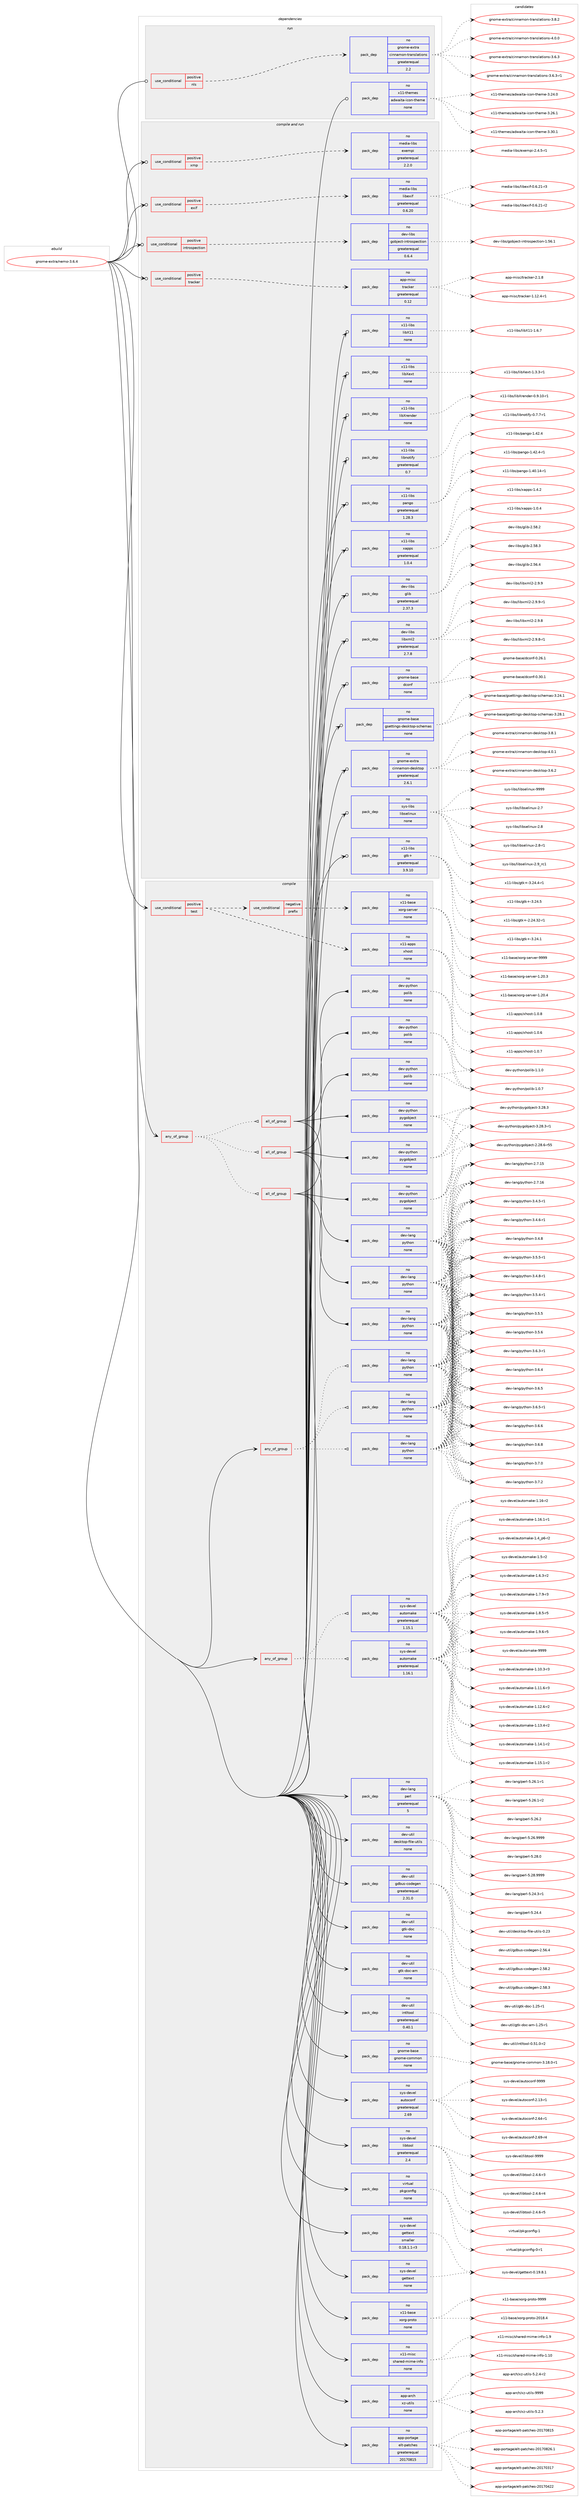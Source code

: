 digraph prolog {

# *************
# Graph options
# *************

newrank=true;
concentrate=true;
compound=true;
graph [rankdir=LR,fontname=Helvetica,fontsize=10,ranksep=1.5];#, ranksep=2.5, nodesep=0.2];
edge  [arrowhead=vee];
node  [fontname=Helvetica,fontsize=10];

# **********
# The ebuild
# **********

subgraph cluster_leftcol {
color=gray;
rank=same;
label=<<i>ebuild</i>>;
id [label="gnome-extra/nemo-3.6.4", color=red, width=4, href="../gnome-extra/nemo-3.6.4.svg"];
}

# ****************
# The dependencies
# ****************

subgraph cluster_midcol {
color=gray;
label=<<i>dependencies</i>>;
subgraph cluster_compile {
fillcolor="#eeeeee";
style=filled;
label=<<i>compile</i>>;
subgraph any23630 {
dependency1568425 [label=<<TABLE BORDER="0" CELLBORDER="1" CELLSPACING="0" CELLPADDING="4"><TR><TD CELLPADDING="10">any_of_group</TD></TR></TABLE>>, shape=none, color=red];subgraph all627 {
dependency1568426 [label=<<TABLE BORDER="0" CELLBORDER="1" CELLSPACING="0" CELLPADDING="4"><TR><TD CELLPADDING="10">all_of_group</TD></TR></TABLE>>, shape=none, color=red];subgraph pack1116023 {
dependency1568427 [label=<<TABLE BORDER="0" CELLBORDER="1" CELLSPACING="0" CELLPADDING="4" WIDTH="220"><TR><TD ROWSPAN="6" CELLPADDING="30">pack_dep</TD></TR><TR><TD WIDTH="110">no</TD></TR><TR><TD>dev-lang</TD></TR><TR><TD>python</TD></TR><TR><TD>none</TD></TR><TR><TD></TD></TR></TABLE>>, shape=none, color=blue];
}
dependency1568426:e -> dependency1568427:w [weight=20,style="solid",arrowhead="inv"];
subgraph pack1116024 {
dependency1568428 [label=<<TABLE BORDER="0" CELLBORDER="1" CELLSPACING="0" CELLPADDING="4" WIDTH="220"><TR><TD ROWSPAN="6" CELLPADDING="30">pack_dep</TD></TR><TR><TD WIDTH="110">no</TD></TR><TR><TD>dev-python</TD></TR><TR><TD>polib</TD></TR><TR><TD>none</TD></TR><TR><TD></TD></TR></TABLE>>, shape=none, color=blue];
}
dependency1568426:e -> dependency1568428:w [weight=20,style="solid",arrowhead="inv"];
subgraph pack1116025 {
dependency1568429 [label=<<TABLE BORDER="0" CELLBORDER="1" CELLSPACING="0" CELLPADDING="4" WIDTH="220"><TR><TD ROWSPAN="6" CELLPADDING="30">pack_dep</TD></TR><TR><TD WIDTH="110">no</TD></TR><TR><TD>dev-python</TD></TR><TR><TD>pygobject</TD></TR><TR><TD>none</TD></TR><TR><TD></TD></TR></TABLE>>, shape=none, color=blue];
}
dependency1568426:e -> dependency1568429:w [weight=20,style="solid",arrowhead="inv"];
}
dependency1568425:e -> dependency1568426:w [weight=20,style="dotted",arrowhead="oinv"];
subgraph all628 {
dependency1568430 [label=<<TABLE BORDER="0" CELLBORDER="1" CELLSPACING="0" CELLPADDING="4"><TR><TD CELLPADDING="10">all_of_group</TD></TR></TABLE>>, shape=none, color=red];subgraph pack1116026 {
dependency1568431 [label=<<TABLE BORDER="0" CELLBORDER="1" CELLSPACING="0" CELLPADDING="4" WIDTH="220"><TR><TD ROWSPAN="6" CELLPADDING="30">pack_dep</TD></TR><TR><TD WIDTH="110">no</TD></TR><TR><TD>dev-lang</TD></TR><TR><TD>python</TD></TR><TR><TD>none</TD></TR><TR><TD></TD></TR></TABLE>>, shape=none, color=blue];
}
dependency1568430:e -> dependency1568431:w [weight=20,style="solid",arrowhead="inv"];
subgraph pack1116027 {
dependency1568432 [label=<<TABLE BORDER="0" CELLBORDER="1" CELLSPACING="0" CELLPADDING="4" WIDTH="220"><TR><TD ROWSPAN="6" CELLPADDING="30">pack_dep</TD></TR><TR><TD WIDTH="110">no</TD></TR><TR><TD>dev-python</TD></TR><TR><TD>polib</TD></TR><TR><TD>none</TD></TR><TR><TD></TD></TR></TABLE>>, shape=none, color=blue];
}
dependency1568430:e -> dependency1568432:w [weight=20,style="solid",arrowhead="inv"];
subgraph pack1116028 {
dependency1568433 [label=<<TABLE BORDER="0" CELLBORDER="1" CELLSPACING="0" CELLPADDING="4" WIDTH="220"><TR><TD ROWSPAN="6" CELLPADDING="30">pack_dep</TD></TR><TR><TD WIDTH="110">no</TD></TR><TR><TD>dev-python</TD></TR><TR><TD>pygobject</TD></TR><TR><TD>none</TD></TR><TR><TD></TD></TR></TABLE>>, shape=none, color=blue];
}
dependency1568430:e -> dependency1568433:w [weight=20,style="solid",arrowhead="inv"];
}
dependency1568425:e -> dependency1568430:w [weight=20,style="dotted",arrowhead="oinv"];
subgraph all629 {
dependency1568434 [label=<<TABLE BORDER="0" CELLBORDER="1" CELLSPACING="0" CELLPADDING="4"><TR><TD CELLPADDING="10">all_of_group</TD></TR></TABLE>>, shape=none, color=red];subgraph pack1116029 {
dependency1568435 [label=<<TABLE BORDER="0" CELLBORDER="1" CELLSPACING="0" CELLPADDING="4" WIDTH="220"><TR><TD ROWSPAN="6" CELLPADDING="30">pack_dep</TD></TR><TR><TD WIDTH="110">no</TD></TR><TR><TD>dev-lang</TD></TR><TR><TD>python</TD></TR><TR><TD>none</TD></TR><TR><TD></TD></TR></TABLE>>, shape=none, color=blue];
}
dependency1568434:e -> dependency1568435:w [weight=20,style="solid",arrowhead="inv"];
subgraph pack1116030 {
dependency1568436 [label=<<TABLE BORDER="0" CELLBORDER="1" CELLSPACING="0" CELLPADDING="4" WIDTH="220"><TR><TD ROWSPAN="6" CELLPADDING="30">pack_dep</TD></TR><TR><TD WIDTH="110">no</TD></TR><TR><TD>dev-python</TD></TR><TR><TD>polib</TD></TR><TR><TD>none</TD></TR><TR><TD></TD></TR></TABLE>>, shape=none, color=blue];
}
dependency1568434:e -> dependency1568436:w [weight=20,style="solid",arrowhead="inv"];
subgraph pack1116031 {
dependency1568437 [label=<<TABLE BORDER="0" CELLBORDER="1" CELLSPACING="0" CELLPADDING="4" WIDTH="220"><TR><TD ROWSPAN="6" CELLPADDING="30">pack_dep</TD></TR><TR><TD WIDTH="110">no</TD></TR><TR><TD>dev-python</TD></TR><TR><TD>pygobject</TD></TR><TR><TD>none</TD></TR><TR><TD></TD></TR></TABLE>>, shape=none, color=blue];
}
dependency1568434:e -> dependency1568437:w [weight=20,style="solid",arrowhead="inv"];
}
dependency1568425:e -> dependency1568434:w [weight=20,style="dotted",arrowhead="oinv"];
}
id:e -> dependency1568425:w [weight=20,style="solid",arrowhead="vee"];
subgraph any23631 {
dependency1568438 [label=<<TABLE BORDER="0" CELLBORDER="1" CELLSPACING="0" CELLPADDING="4"><TR><TD CELLPADDING="10">any_of_group</TD></TR></TABLE>>, shape=none, color=red];subgraph pack1116032 {
dependency1568439 [label=<<TABLE BORDER="0" CELLBORDER="1" CELLSPACING="0" CELLPADDING="4" WIDTH="220"><TR><TD ROWSPAN="6" CELLPADDING="30">pack_dep</TD></TR><TR><TD WIDTH="110">no</TD></TR><TR><TD>dev-lang</TD></TR><TR><TD>python</TD></TR><TR><TD>none</TD></TR><TR><TD></TD></TR></TABLE>>, shape=none, color=blue];
}
dependency1568438:e -> dependency1568439:w [weight=20,style="dotted",arrowhead="oinv"];
subgraph pack1116033 {
dependency1568440 [label=<<TABLE BORDER="0" CELLBORDER="1" CELLSPACING="0" CELLPADDING="4" WIDTH="220"><TR><TD ROWSPAN="6" CELLPADDING="30">pack_dep</TD></TR><TR><TD WIDTH="110">no</TD></TR><TR><TD>dev-lang</TD></TR><TR><TD>python</TD></TR><TR><TD>none</TD></TR><TR><TD></TD></TR></TABLE>>, shape=none, color=blue];
}
dependency1568438:e -> dependency1568440:w [weight=20,style="dotted",arrowhead="oinv"];
subgraph pack1116034 {
dependency1568441 [label=<<TABLE BORDER="0" CELLBORDER="1" CELLSPACING="0" CELLPADDING="4" WIDTH="220"><TR><TD ROWSPAN="6" CELLPADDING="30">pack_dep</TD></TR><TR><TD WIDTH="110">no</TD></TR><TR><TD>dev-lang</TD></TR><TR><TD>python</TD></TR><TR><TD>none</TD></TR><TR><TD></TD></TR></TABLE>>, shape=none, color=blue];
}
dependency1568438:e -> dependency1568441:w [weight=20,style="dotted",arrowhead="oinv"];
}
id:e -> dependency1568438:w [weight=20,style="solid",arrowhead="vee"];
subgraph any23632 {
dependency1568442 [label=<<TABLE BORDER="0" CELLBORDER="1" CELLSPACING="0" CELLPADDING="4"><TR><TD CELLPADDING="10">any_of_group</TD></TR></TABLE>>, shape=none, color=red];subgraph pack1116035 {
dependency1568443 [label=<<TABLE BORDER="0" CELLBORDER="1" CELLSPACING="0" CELLPADDING="4" WIDTH="220"><TR><TD ROWSPAN="6" CELLPADDING="30">pack_dep</TD></TR><TR><TD WIDTH="110">no</TD></TR><TR><TD>sys-devel</TD></TR><TR><TD>automake</TD></TR><TR><TD>greaterequal</TD></TR><TR><TD>1.16.1</TD></TR></TABLE>>, shape=none, color=blue];
}
dependency1568442:e -> dependency1568443:w [weight=20,style="dotted",arrowhead="oinv"];
subgraph pack1116036 {
dependency1568444 [label=<<TABLE BORDER="0" CELLBORDER="1" CELLSPACING="0" CELLPADDING="4" WIDTH="220"><TR><TD ROWSPAN="6" CELLPADDING="30">pack_dep</TD></TR><TR><TD WIDTH="110">no</TD></TR><TR><TD>sys-devel</TD></TR><TR><TD>automake</TD></TR><TR><TD>greaterequal</TD></TR><TR><TD>1.15.1</TD></TR></TABLE>>, shape=none, color=blue];
}
dependency1568442:e -> dependency1568444:w [weight=20,style="dotted",arrowhead="oinv"];
}
id:e -> dependency1568442:w [weight=20,style="solid",arrowhead="vee"];
subgraph cond428148 {
dependency1568445 [label=<<TABLE BORDER="0" CELLBORDER="1" CELLSPACING="0" CELLPADDING="4"><TR><TD ROWSPAN="3" CELLPADDING="10">use_conditional</TD></TR><TR><TD>positive</TD></TR><TR><TD>test</TD></TR></TABLE>>, shape=none, color=red];
subgraph cond428149 {
dependency1568446 [label=<<TABLE BORDER="0" CELLBORDER="1" CELLSPACING="0" CELLPADDING="4"><TR><TD ROWSPAN="3" CELLPADDING="10">use_conditional</TD></TR><TR><TD>negative</TD></TR><TR><TD>prefix</TD></TR></TABLE>>, shape=none, color=red];
subgraph pack1116037 {
dependency1568447 [label=<<TABLE BORDER="0" CELLBORDER="1" CELLSPACING="0" CELLPADDING="4" WIDTH="220"><TR><TD ROWSPAN="6" CELLPADDING="30">pack_dep</TD></TR><TR><TD WIDTH="110">no</TD></TR><TR><TD>x11-base</TD></TR><TR><TD>xorg-server</TD></TR><TR><TD>none</TD></TR><TR><TD></TD></TR></TABLE>>, shape=none, color=blue];
}
dependency1568446:e -> dependency1568447:w [weight=20,style="dashed",arrowhead="vee"];
}
dependency1568445:e -> dependency1568446:w [weight=20,style="dashed",arrowhead="vee"];
subgraph pack1116038 {
dependency1568448 [label=<<TABLE BORDER="0" CELLBORDER="1" CELLSPACING="0" CELLPADDING="4" WIDTH="220"><TR><TD ROWSPAN="6" CELLPADDING="30">pack_dep</TD></TR><TR><TD WIDTH="110">no</TD></TR><TR><TD>x11-apps</TD></TR><TR><TD>xhost</TD></TR><TR><TD>none</TD></TR><TR><TD></TD></TR></TABLE>>, shape=none, color=blue];
}
dependency1568445:e -> dependency1568448:w [weight=20,style="dashed",arrowhead="vee"];
}
id:e -> dependency1568445:w [weight=20,style="solid",arrowhead="vee"];
subgraph pack1116039 {
dependency1568449 [label=<<TABLE BORDER="0" CELLBORDER="1" CELLSPACING="0" CELLPADDING="4" WIDTH="220"><TR><TD ROWSPAN="6" CELLPADDING="30">pack_dep</TD></TR><TR><TD WIDTH="110">no</TD></TR><TR><TD>app-arch</TD></TR><TR><TD>xz-utils</TD></TR><TR><TD>none</TD></TR><TR><TD></TD></TR></TABLE>>, shape=none, color=blue];
}
id:e -> dependency1568449:w [weight=20,style="solid",arrowhead="vee"];
subgraph pack1116040 {
dependency1568450 [label=<<TABLE BORDER="0" CELLBORDER="1" CELLSPACING="0" CELLPADDING="4" WIDTH="220"><TR><TD ROWSPAN="6" CELLPADDING="30">pack_dep</TD></TR><TR><TD WIDTH="110">no</TD></TR><TR><TD>app-portage</TD></TR><TR><TD>elt-patches</TD></TR><TR><TD>greaterequal</TD></TR><TR><TD>20170815</TD></TR></TABLE>>, shape=none, color=blue];
}
id:e -> dependency1568450:w [weight=20,style="solid",arrowhead="vee"];
subgraph pack1116041 {
dependency1568451 [label=<<TABLE BORDER="0" CELLBORDER="1" CELLSPACING="0" CELLPADDING="4" WIDTH="220"><TR><TD ROWSPAN="6" CELLPADDING="30">pack_dep</TD></TR><TR><TD WIDTH="110">no</TD></TR><TR><TD>dev-lang</TD></TR><TR><TD>perl</TD></TR><TR><TD>greaterequal</TD></TR><TR><TD>5</TD></TR></TABLE>>, shape=none, color=blue];
}
id:e -> dependency1568451:w [weight=20,style="solid",arrowhead="vee"];
subgraph pack1116042 {
dependency1568452 [label=<<TABLE BORDER="0" CELLBORDER="1" CELLSPACING="0" CELLPADDING="4" WIDTH="220"><TR><TD ROWSPAN="6" CELLPADDING="30">pack_dep</TD></TR><TR><TD WIDTH="110">no</TD></TR><TR><TD>dev-util</TD></TR><TR><TD>desktop-file-utils</TD></TR><TR><TD>none</TD></TR><TR><TD></TD></TR></TABLE>>, shape=none, color=blue];
}
id:e -> dependency1568452:w [weight=20,style="solid",arrowhead="vee"];
subgraph pack1116043 {
dependency1568453 [label=<<TABLE BORDER="0" CELLBORDER="1" CELLSPACING="0" CELLPADDING="4" WIDTH="220"><TR><TD ROWSPAN="6" CELLPADDING="30">pack_dep</TD></TR><TR><TD WIDTH="110">no</TD></TR><TR><TD>dev-util</TD></TR><TR><TD>gdbus-codegen</TD></TR><TR><TD>greaterequal</TD></TR><TR><TD>2.31.0</TD></TR></TABLE>>, shape=none, color=blue];
}
id:e -> dependency1568453:w [weight=20,style="solid",arrowhead="vee"];
subgraph pack1116044 {
dependency1568454 [label=<<TABLE BORDER="0" CELLBORDER="1" CELLSPACING="0" CELLPADDING="4" WIDTH="220"><TR><TD ROWSPAN="6" CELLPADDING="30">pack_dep</TD></TR><TR><TD WIDTH="110">no</TD></TR><TR><TD>dev-util</TD></TR><TR><TD>gtk-doc</TD></TR><TR><TD>none</TD></TR><TR><TD></TD></TR></TABLE>>, shape=none, color=blue];
}
id:e -> dependency1568454:w [weight=20,style="solid",arrowhead="vee"];
subgraph pack1116045 {
dependency1568455 [label=<<TABLE BORDER="0" CELLBORDER="1" CELLSPACING="0" CELLPADDING="4" WIDTH="220"><TR><TD ROWSPAN="6" CELLPADDING="30">pack_dep</TD></TR><TR><TD WIDTH="110">no</TD></TR><TR><TD>dev-util</TD></TR><TR><TD>gtk-doc-am</TD></TR><TR><TD>none</TD></TR><TR><TD></TD></TR></TABLE>>, shape=none, color=blue];
}
id:e -> dependency1568455:w [weight=20,style="solid",arrowhead="vee"];
subgraph pack1116046 {
dependency1568456 [label=<<TABLE BORDER="0" CELLBORDER="1" CELLSPACING="0" CELLPADDING="4" WIDTH="220"><TR><TD ROWSPAN="6" CELLPADDING="30">pack_dep</TD></TR><TR><TD WIDTH="110">no</TD></TR><TR><TD>dev-util</TD></TR><TR><TD>intltool</TD></TR><TR><TD>greaterequal</TD></TR><TR><TD>0.40.1</TD></TR></TABLE>>, shape=none, color=blue];
}
id:e -> dependency1568456:w [weight=20,style="solid",arrowhead="vee"];
subgraph pack1116047 {
dependency1568457 [label=<<TABLE BORDER="0" CELLBORDER="1" CELLSPACING="0" CELLPADDING="4" WIDTH="220"><TR><TD ROWSPAN="6" CELLPADDING="30">pack_dep</TD></TR><TR><TD WIDTH="110">no</TD></TR><TR><TD>gnome-base</TD></TR><TR><TD>gnome-common</TD></TR><TR><TD>none</TD></TR><TR><TD></TD></TR></TABLE>>, shape=none, color=blue];
}
id:e -> dependency1568457:w [weight=20,style="solid",arrowhead="vee"];
subgraph pack1116048 {
dependency1568458 [label=<<TABLE BORDER="0" CELLBORDER="1" CELLSPACING="0" CELLPADDING="4" WIDTH="220"><TR><TD ROWSPAN="6" CELLPADDING="30">pack_dep</TD></TR><TR><TD WIDTH="110">no</TD></TR><TR><TD>sys-devel</TD></TR><TR><TD>autoconf</TD></TR><TR><TD>greaterequal</TD></TR><TR><TD>2.69</TD></TR></TABLE>>, shape=none, color=blue];
}
id:e -> dependency1568458:w [weight=20,style="solid",arrowhead="vee"];
subgraph pack1116049 {
dependency1568459 [label=<<TABLE BORDER="0" CELLBORDER="1" CELLSPACING="0" CELLPADDING="4" WIDTH="220"><TR><TD ROWSPAN="6" CELLPADDING="30">pack_dep</TD></TR><TR><TD WIDTH="110">no</TD></TR><TR><TD>sys-devel</TD></TR><TR><TD>gettext</TD></TR><TR><TD>none</TD></TR><TR><TD></TD></TR></TABLE>>, shape=none, color=blue];
}
id:e -> dependency1568459:w [weight=20,style="solid",arrowhead="vee"];
subgraph pack1116050 {
dependency1568460 [label=<<TABLE BORDER="0" CELLBORDER="1" CELLSPACING="0" CELLPADDING="4" WIDTH="220"><TR><TD ROWSPAN="6" CELLPADDING="30">pack_dep</TD></TR><TR><TD WIDTH="110">no</TD></TR><TR><TD>sys-devel</TD></TR><TR><TD>libtool</TD></TR><TR><TD>greaterequal</TD></TR><TR><TD>2.4</TD></TR></TABLE>>, shape=none, color=blue];
}
id:e -> dependency1568460:w [weight=20,style="solid",arrowhead="vee"];
subgraph pack1116051 {
dependency1568461 [label=<<TABLE BORDER="0" CELLBORDER="1" CELLSPACING="0" CELLPADDING="4" WIDTH="220"><TR><TD ROWSPAN="6" CELLPADDING="30">pack_dep</TD></TR><TR><TD WIDTH="110">no</TD></TR><TR><TD>virtual</TD></TR><TR><TD>pkgconfig</TD></TR><TR><TD>none</TD></TR><TR><TD></TD></TR></TABLE>>, shape=none, color=blue];
}
id:e -> dependency1568461:w [weight=20,style="solid",arrowhead="vee"];
subgraph pack1116052 {
dependency1568462 [label=<<TABLE BORDER="0" CELLBORDER="1" CELLSPACING="0" CELLPADDING="4" WIDTH="220"><TR><TD ROWSPAN="6" CELLPADDING="30">pack_dep</TD></TR><TR><TD WIDTH="110">no</TD></TR><TR><TD>x11-base</TD></TR><TR><TD>xorg-proto</TD></TR><TR><TD>none</TD></TR><TR><TD></TD></TR></TABLE>>, shape=none, color=blue];
}
id:e -> dependency1568462:w [weight=20,style="solid",arrowhead="vee"];
subgraph pack1116053 {
dependency1568463 [label=<<TABLE BORDER="0" CELLBORDER="1" CELLSPACING="0" CELLPADDING="4" WIDTH="220"><TR><TD ROWSPAN="6" CELLPADDING="30">pack_dep</TD></TR><TR><TD WIDTH="110">no</TD></TR><TR><TD>x11-misc</TD></TR><TR><TD>shared-mime-info</TD></TR><TR><TD>none</TD></TR><TR><TD></TD></TR></TABLE>>, shape=none, color=blue];
}
id:e -> dependency1568463:w [weight=20,style="solid",arrowhead="vee"];
subgraph pack1116054 {
dependency1568464 [label=<<TABLE BORDER="0" CELLBORDER="1" CELLSPACING="0" CELLPADDING="4" WIDTH="220"><TR><TD ROWSPAN="6" CELLPADDING="30">pack_dep</TD></TR><TR><TD WIDTH="110">weak</TD></TR><TR><TD>sys-devel</TD></TR><TR><TD>gettext</TD></TR><TR><TD>smaller</TD></TR><TR><TD>0.18.1.1-r3</TD></TR></TABLE>>, shape=none, color=blue];
}
id:e -> dependency1568464:w [weight=20,style="solid",arrowhead="vee"];
}
subgraph cluster_compileandrun {
fillcolor="#eeeeee";
style=filled;
label=<<i>compile and run</i>>;
subgraph cond428150 {
dependency1568465 [label=<<TABLE BORDER="0" CELLBORDER="1" CELLSPACING="0" CELLPADDING="4"><TR><TD ROWSPAN="3" CELLPADDING="10">use_conditional</TD></TR><TR><TD>positive</TD></TR><TR><TD>exif</TD></TR></TABLE>>, shape=none, color=red];
subgraph pack1116055 {
dependency1568466 [label=<<TABLE BORDER="0" CELLBORDER="1" CELLSPACING="0" CELLPADDING="4" WIDTH="220"><TR><TD ROWSPAN="6" CELLPADDING="30">pack_dep</TD></TR><TR><TD WIDTH="110">no</TD></TR><TR><TD>media-libs</TD></TR><TR><TD>libexif</TD></TR><TR><TD>greaterequal</TD></TR><TR><TD>0.6.20</TD></TR></TABLE>>, shape=none, color=blue];
}
dependency1568465:e -> dependency1568466:w [weight=20,style="dashed",arrowhead="vee"];
}
id:e -> dependency1568465:w [weight=20,style="solid",arrowhead="odotvee"];
subgraph cond428151 {
dependency1568467 [label=<<TABLE BORDER="0" CELLBORDER="1" CELLSPACING="0" CELLPADDING="4"><TR><TD ROWSPAN="3" CELLPADDING="10">use_conditional</TD></TR><TR><TD>positive</TD></TR><TR><TD>introspection</TD></TR></TABLE>>, shape=none, color=red];
subgraph pack1116056 {
dependency1568468 [label=<<TABLE BORDER="0" CELLBORDER="1" CELLSPACING="0" CELLPADDING="4" WIDTH="220"><TR><TD ROWSPAN="6" CELLPADDING="30">pack_dep</TD></TR><TR><TD WIDTH="110">no</TD></TR><TR><TD>dev-libs</TD></TR><TR><TD>gobject-introspection</TD></TR><TR><TD>greaterequal</TD></TR><TR><TD>0.6.4</TD></TR></TABLE>>, shape=none, color=blue];
}
dependency1568467:e -> dependency1568468:w [weight=20,style="dashed",arrowhead="vee"];
}
id:e -> dependency1568467:w [weight=20,style="solid",arrowhead="odotvee"];
subgraph cond428152 {
dependency1568469 [label=<<TABLE BORDER="0" CELLBORDER="1" CELLSPACING="0" CELLPADDING="4"><TR><TD ROWSPAN="3" CELLPADDING="10">use_conditional</TD></TR><TR><TD>positive</TD></TR><TR><TD>tracker</TD></TR></TABLE>>, shape=none, color=red];
subgraph pack1116057 {
dependency1568470 [label=<<TABLE BORDER="0" CELLBORDER="1" CELLSPACING="0" CELLPADDING="4" WIDTH="220"><TR><TD ROWSPAN="6" CELLPADDING="30">pack_dep</TD></TR><TR><TD WIDTH="110">no</TD></TR><TR><TD>app-misc</TD></TR><TR><TD>tracker</TD></TR><TR><TD>greaterequal</TD></TR><TR><TD>0.12</TD></TR></TABLE>>, shape=none, color=blue];
}
dependency1568469:e -> dependency1568470:w [weight=20,style="dashed",arrowhead="vee"];
}
id:e -> dependency1568469:w [weight=20,style="solid",arrowhead="odotvee"];
subgraph cond428153 {
dependency1568471 [label=<<TABLE BORDER="0" CELLBORDER="1" CELLSPACING="0" CELLPADDING="4"><TR><TD ROWSPAN="3" CELLPADDING="10">use_conditional</TD></TR><TR><TD>positive</TD></TR><TR><TD>xmp</TD></TR></TABLE>>, shape=none, color=red];
subgraph pack1116058 {
dependency1568472 [label=<<TABLE BORDER="0" CELLBORDER="1" CELLSPACING="0" CELLPADDING="4" WIDTH="220"><TR><TD ROWSPAN="6" CELLPADDING="30">pack_dep</TD></TR><TR><TD WIDTH="110">no</TD></TR><TR><TD>media-libs</TD></TR><TR><TD>exempi</TD></TR><TR><TD>greaterequal</TD></TR><TR><TD>2.2.0</TD></TR></TABLE>>, shape=none, color=blue];
}
dependency1568471:e -> dependency1568472:w [weight=20,style="dashed",arrowhead="vee"];
}
id:e -> dependency1568471:w [weight=20,style="solid",arrowhead="odotvee"];
subgraph pack1116059 {
dependency1568473 [label=<<TABLE BORDER="0" CELLBORDER="1" CELLSPACING="0" CELLPADDING="4" WIDTH="220"><TR><TD ROWSPAN="6" CELLPADDING="30">pack_dep</TD></TR><TR><TD WIDTH="110">no</TD></TR><TR><TD>dev-libs</TD></TR><TR><TD>glib</TD></TR><TR><TD>greaterequal</TD></TR><TR><TD>2.37.3</TD></TR></TABLE>>, shape=none, color=blue];
}
id:e -> dependency1568473:w [weight=20,style="solid",arrowhead="odotvee"];
subgraph pack1116060 {
dependency1568474 [label=<<TABLE BORDER="0" CELLBORDER="1" CELLSPACING="0" CELLPADDING="4" WIDTH="220"><TR><TD ROWSPAN="6" CELLPADDING="30">pack_dep</TD></TR><TR><TD WIDTH="110">no</TD></TR><TR><TD>dev-libs</TD></TR><TR><TD>libxml2</TD></TR><TR><TD>greaterequal</TD></TR><TR><TD>2.7.8</TD></TR></TABLE>>, shape=none, color=blue];
}
id:e -> dependency1568474:w [weight=20,style="solid",arrowhead="odotvee"];
subgraph pack1116061 {
dependency1568475 [label=<<TABLE BORDER="0" CELLBORDER="1" CELLSPACING="0" CELLPADDING="4" WIDTH="220"><TR><TD ROWSPAN="6" CELLPADDING="30">pack_dep</TD></TR><TR><TD WIDTH="110">no</TD></TR><TR><TD>gnome-base</TD></TR><TR><TD>dconf</TD></TR><TR><TD>none</TD></TR><TR><TD></TD></TR></TABLE>>, shape=none, color=blue];
}
id:e -> dependency1568475:w [weight=20,style="solid",arrowhead="odotvee"];
subgraph pack1116062 {
dependency1568476 [label=<<TABLE BORDER="0" CELLBORDER="1" CELLSPACING="0" CELLPADDING="4" WIDTH="220"><TR><TD ROWSPAN="6" CELLPADDING="30">pack_dep</TD></TR><TR><TD WIDTH="110">no</TD></TR><TR><TD>gnome-base</TD></TR><TR><TD>gsettings-desktop-schemas</TD></TR><TR><TD>none</TD></TR><TR><TD></TD></TR></TABLE>>, shape=none, color=blue];
}
id:e -> dependency1568476:w [weight=20,style="solid",arrowhead="odotvee"];
subgraph pack1116063 {
dependency1568477 [label=<<TABLE BORDER="0" CELLBORDER="1" CELLSPACING="0" CELLPADDING="4" WIDTH="220"><TR><TD ROWSPAN="6" CELLPADDING="30">pack_dep</TD></TR><TR><TD WIDTH="110">no</TD></TR><TR><TD>gnome-extra</TD></TR><TR><TD>cinnamon-desktop</TD></TR><TR><TD>greaterequal</TD></TR><TR><TD>2.6.1</TD></TR></TABLE>>, shape=none, color=blue];
}
id:e -> dependency1568477:w [weight=20,style="solid",arrowhead="odotvee"];
subgraph pack1116064 {
dependency1568478 [label=<<TABLE BORDER="0" CELLBORDER="1" CELLSPACING="0" CELLPADDING="4" WIDTH="220"><TR><TD ROWSPAN="6" CELLPADDING="30">pack_dep</TD></TR><TR><TD WIDTH="110">no</TD></TR><TR><TD>sys-libs</TD></TR><TR><TD>libselinux</TD></TR><TR><TD>none</TD></TR><TR><TD></TD></TR></TABLE>>, shape=none, color=blue];
}
id:e -> dependency1568478:w [weight=20,style="solid",arrowhead="odotvee"];
subgraph pack1116065 {
dependency1568479 [label=<<TABLE BORDER="0" CELLBORDER="1" CELLSPACING="0" CELLPADDING="4" WIDTH="220"><TR><TD ROWSPAN="6" CELLPADDING="30">pack_dep</TD></TR><TR><TD WIDTH="110">no</TD></TR><TR><TD>x11-libs</TD></TR><TR><TD>gtk+</TD></TR><TR><TD>greaterequal</TD></TR><TR><TD>3.9.10</TD></TR></TABLE>>, shape=none, color=blue];
}
id:e -> dependency1568479:w [weight=20,style="solid",arrowhead="odotvee"];
subgraph pack1116066 {
dependency1568480 [label=<<TABLE BORDER="0" CELLBORDER="1" CELLSPACING="0" CELLPADDING="4" WIDTH="220"><TR><TD ROWSPAN="6" CELLPADDING="30">pack_dep</TD></TR><TR><TD WIDTH="110">no</TD></TR><TR><TD>x11-libs</TD></TR><TR><TD>libX11</TD></TR><TR><TD>none</TD></TR><TR><TD></TD></TR></TABLE>>, shape=none, color=blue];
}
id:e -> dependency1568480:w [weight=20,style="solid",arrowhead="odotvee"];
subgraph pack1116067 {
dependency1568481 [label=<<TABLE BORDER="0" CELLBORDER="1" CELLSPACING="0" CELLPADDING="4" WIDTH="220"><TR><TD ROWSPAN="6" CELLPADDING="30">pack_dep</TD></TR><TR><TD WIDTH="110">no</TD></TR><TR><TD>x11-libs</TD></TR><TR><TD>libXext</TD></TR><TR><TD>none</TD></TR><TR><TD></TD></TR></TABLE>>, shape=none, color=blue];
}
id:e -> dependency1568481:w [weight=20,style="solid",arrowhead="odotvee"];
subgraph pack1116068 {
dependency1568482 [label=<<TABLE BORDER="0" CELLBORDER="1" CELLSPACING="0" CELLPADDING="4" WIDTH="220"><TR><TD ROWSPAN="6" CELLPADDING="30">pack_dep</TD></TR><TR><TD WIDTH="110">no</TD></TR><TR><TD>x11-libs</TD></TR><TR><TD>libXrender</TD></TR><TR><TD>none</TD></TR><TR><TD></TD></TR></TABLE>>, shape=none, color=blue];
}
id:e -> dependency1568482:w [weight=20,style="solid",arrowhead="odotvee"];
subgraph pack1116069 {
dependency1568483 [label=<<TABLE BORDER="0" CELLBORDER="1" CELLSPACING="0" CELLPADDING="4" WIDTH="220"><TR><TD ROWSPAN="6" CELLPADDING="30">pack_dep</TD></TR><TR><TD WIDTH="110">no</TD></TR><TR><TD>x11-libs</TD></TR><TR><TD>libnotify</TD></TR><TR><TD>greaterequal</TD></TR><TR><TD>0.7</TD></TR></TABLE>>, shape=none, color=blue];
}
id:e -> dependency1568483:w [weight=20,style="solid",arrowhead="odotvee"];
subgraph pack1116070 {
dependency1568484 [label=<<TABLE BORDER="0" CELLBORDER="1" CELLSPACING="0" CELLPADDING="4" WIDTH="220"><TR><TD ROWSPAN="6" CELLPADDING="30">pack_dep</TD></TR><TR><TD WIDTH="110">no</TD></TR><TR><TD>x11-libs</TD></TR><TR><TD>pango</TD></TR><TR><TD>greaterequal</TD></TR><TR><TD>1.28.3</TD></TR></TABLE>>, shape=none, color=blue];
}
id:e -> dependency1568484:w [weight=20,style="solid",arrowhead="odotvee"];
subgraph pack1116071 {
dependency1568485 [label=<<TABLE BORDER="0" CELLBORDER="1" CELLSPACING="0" CELLPADDING="4" WIDTH="220"><TR><TD ROWSPAN="6" CELLPADDING="30">pack_dep</TD></TR><TR><TD WIDTH="110">no</TD></TR><TR><TD>x11-libs</TD></TR><TR><TD>xapps</TD></TR><TR><TD>greaterequal</TD></TR><TR><TD>1.0.4</TD></TR></TABLE>>, shape=none, color=blue];
}
id:e -> dependency1568485:w [weight=20,style="solid",arrowhead="odotvee"];
}
subgraph cluster_run {
fillcolor="#eeeeee";
style=filled;
label=<<i>run</i>>;
subgraph cond428154 {
dependency1568486 [label=<<TABLE BORDER="0" CELLBORDER="1" CELLSPACING="0" CELLPADDING="4"><TR><TD ROWSPAN="3" CELLPADDING="10">use_conditional</TD></TR><TR><TD>positive</TD></TR><TR><TD>nls</TD></TR></TABLE>>, shape=none, color=red];
subgraph pack1116072 {
dependency1568487 [label=<<TABLE BORDER="0" CELLBORDER="1" CELLSPACING="0" CELLPADDING="4" WIDTH="220"><TR><TD ROWSPAN="6" CELLPADDING="30">pack_dep</TD></TR><TR><TD WIDTH="110">no</TD></TR><TR><TD>gnome-extra</TD></TR><TR><TD>cinnamon-translations</TD></TR><TR><TD>greaterequal</TD></TR><TR><TD>2.2</TD></TR></TABLE>>, shape=none, color=blue];
}
dependency1568486:e -> dependency1568487:w [weight=20,style="dashed",arrowhead="vee"];
}
id:e -> dependency1568486:w [weight=20,style="solid",arrowhead="odot"];
subgraph pack1116073 {
dependency1568488 [label=<<TABLE BORDER="0" CELLBORDER="1" CELLSPACING="0" CELLPADDING="4" WIDTH="220"><TR><TD ROWSPAN="6" CELLPADDING="30">pack_dep</TD></TR><TR><TD WIDTH="110">no</TD></TR><TR><TD>x11-themes</TD></TR><TR><TD>adwaita-icon-theme</TD></TR><TR><TD>none</TD></TR><TR><TD></TD></TR></TABLE>>, shape=none, color=blue];
}
id:e -> dependency1568488:w [weight=20,style="solid",arrowhead="odot"];
}
}

# **************
# The candidates
# **************

subgraph cluster_choices {
rank=same;
color=gray;
label=<<i>candidates</i>>;

subgraph choice1116023 {
color=black;
nodesep=1;
choice10010111845108971101034711212111610411111045504655464953 [label="dev-lang/python-2.7.15", color=red, width=4,href="../dev-lang/python-2.7.15.svg"];
choice10010111845108971101034711212111610411111045504655464954 [label="dev-lang/python-2.7.16", color=red, width=4,href="../dev-lang/python-2.7.16.svg"];
choice1001011184510897110103471121211161041111104551465246534511449 [label="dev-lang/python-3.4.5-r1", color=red, width=4,href="../dev-lang/python-3.4.5-r1.svg"];
choice1001011184510897110103471121211161041111104551465246544511449 [label="dev-lang/python-3.4.6-r1", color=red, width=4,href="../dev-lang/python-3.4.6-r1.svg"];
choice100101118451089711010347112121116104111110455146524656 [label="dev-lang/python-3.4.8", color=red, width=4,href="../dev-lang/python-3.4.8.svg"];
choice1001011184510897110103471121211161041111104551465246564511449 [label="dev-lang/python-3.4.8-r1", color=red, width=4,href="../dev-lang/python-3.4.8-r1.svg"];
choice1001011184510897110103471121211161041111104551465346524511449 [label="dev-lang/python-3.5.4-r1", color=red, width=4,href="../dev-lang/python-3.5.4-r1.svg"];
choice100101118451089711010347112121116104111110455146534653 [label="dev-lang/python-3.5.5", color=red, width=4,href="../dev-lang/python-3.5.5.svg"];
choice1001011184510897110103471121211161041111104551465346534511449 [label="dev-lang/python-3.5.5-r1", color=red, width=4,href="../dev-lang/python-3.5.5-r1.svg"];
choice100101118451089711010347112121116104111110455146534654 [label="dev-lang/python-3.5.6", color=red, width=4,href="../dev-lang/python-3.5.6.svg"];
choice1001011184510897110103471121211161041111104551465446514511449 [label="dev-lang/python-3.6.3-r1", color=red, width=4,href="../dev-lang/python-3.6.3-r1.svg"];
choice100101118451089711010347112121116104111110455146544652 [label="dev-lang/python-3.6.4", color=red, width=4,href="../dev-lang/python-3.6.4.svg"];
choice100101118451089711010347112121116104111110455146544653 [label="dev-lang/python-3.6.5", color=red, width=4,href="../dev-lang/python-3.6.5.svg"];
choice1001011184510897110103471121211161041111104551465446534511449 [label="dev-lang/python-3.6.5-r1", color=red, width=4,href="../dev-lang/python-3.6.5-r1.svg"];
choice100101118451089711010347112121116104111110455146544654 [label="dev-lang/python-3.6.6", color=red, width=4,href="../dev-lang/python-3.6.6.svg"];
choice100101118451089711010347112121116104111110455146544656 [label="dev-lang/python-3.6.8", color=red, width=4,href="../dev-lang/python-3.6.8.svg"];
choice100101118451089711010347112121116104111110455146554648 [label="dev-lang/python-3.7.0", color=red, width=4,href="../dev-lang/python-3.7.0.svg"];
choice100101118451089711010347112121116104111110455146554650 [label="dev-lang/python-3.7.2", color=red, width=4,href="../dev-lang/python-3.7.2.svg"];
dependency1568427:e -> choice10010111845108971101034711212111610411111045504655464953:w [style=dotted,weight="100"];
dependency1568427:e -> choice10010111845108971101034711212111610411111045504655464954:w [style=dotted,weight="100"];
dependency1568427:e -> choice1001011184510897110103471121211161041111104551465246534511449:w [style=dotted,weight="100"];
dependency1568427:e -> choice1001011184510897110103471121211161041111104551465246544511449:w [style=dotted,weight="100"];
dependency1568427:e -> choice100101118451089711010347112121116104111110455146524656:w [style=dotted,weight="100"];
dependency1568427:e -> choice1001011184510897110103471121211161041111104551465246564511449:w [style=dotted,weight="100"];
dependency1568427:e -> choice1001011184510897110103471121211161041111104551465346524511449:w [style=dotted,weight="100"];
dependency1568427:e -> choice100101118451089711010347112121116104111110455146534653:w [style=dotted,weight="100"];
dependency1568427:e -> choice1001011184510897110103471121211161041111104551465346534511449:w [style=dotted,weight="100"];
dependency1568427:e -> choice100101118451089711010347112121116104111110455146534654:w [style=dotted,weight="100"];
dependency1568427:e -> choice1001011184510897110103471121211161041111104551465446514511449:w [style=dotted,weight="100"];
dependency1568427:e -> choice100101118451089711010347112121116104111110455146544652:w [style=dotted,weight="100"];
dependency1568427:e -> choice100101118451089711010347112121116104111110455146544653:w [style=dotted,weight="100"];
dependency1568427:e -> choice1001011184510897110103471121211161041111104551465446534511449:w [style=dotted,weight="100"];
dependency1568427:e -> choice100101118451089711010347112121116104111110455146544654:w [style=dotted,weight="100"];
dependency1568427:e -> choice100101118451089711010347112121116104111110455146544656:w [style=dotted,weight="100"];
dependency1568427:e -> choice100101118451089711010347112121116104111110455146554648:w [style=dotted,weight="100"];
dependency1568427:e -> choice100101118451089711010347112121116104111110455146554650:w [style=dotted,weight="100"];
}
subgraph choice1116024 {
color=black;
nodesep=1;
choice100101118451121211161041111104711211110810598454946484655 [label="dev-python/polib-1.0.7", color=red, width=4,href="../dev-python/polib-1.0.7.svg"];
choice100101118451121211161041111104711211110810598454946494648 [label="dev-python/polib-1.1.0", color=red, width=4,href="../dev-python/polib-1.1.0.svg"];
dependency1568428:e -> choice100101118451121211161041111104711211110810598454946484655:w [style=dotted,weight="100"];
dependency1568428:e -> choice100101118451121211161041111104711211110810598454946494648:w [style=dotted,weight="100"];
}
subgraph choice1116025 {
color=black;
nodesep=1;
choice1001011184511212111610411111047112121103111981061019911645504650564654451145353 [label="dev-python/pygobject-2.28.6-r55", color=red, width=4,href="../dev-python/pygobject-2.28.6-r55.svg"];
choice1001011184511212111610411111047112121103111981061019911645514650564651 [label="dev-python/pygobject-3.28.3", color=red, width=4,href="../dev-python/pygobject-3.28.3.svg"];
choice10010111845112121116104111110471121211031119810610199116455146505646514511449 [label="dev-python/pygobject-3.28.3-r1", color=red, width=4,href="../dev-python/pygobject-3.28.3-r1.svg"];
dependency1568429:e -> choice1001011184511212111610411111047112121103111981061019911645504650564654451145353:w [style=dotted,weight="100"];
dependency1568429:e -> choice1001011184511212111610411111047112121103111981061019911645514650564651:w [style=dotted,weight="100"];
dependency1568429:e -> choice10010111845112121116104111110471121211031119810610199116455146505646514511449:w [style=dotted,weight="100"];
}
subgraph choice1116026 {
color=black;
nodesep=1;
choice10010111845108971101034711212111610411111045504655464953 [label="dev-lang/python-2.7.15", color=red, width=4,href="../dev-lang/python-2.7.15.svg"];
choice10010111845108971101034711212111610411111045504655464954 [label="dev-lang/python-2.7.16", color=red, width=4,href="../dev-lang/python-2.7.16.svg"];
choice1001011184510897110103471121211161041111104551465246534511449 [label="dev-lang/python-3.4.5-r1", color=red, width=4,href="../dev-lang/python-3.4.5-r1.svg"];
choice1001011184510897110103471121211161041111104551465246544511449 [label="dev-lang/python-3.4.6-r1", color=red, width=4,href="../dev-lang/python-3.4.6-r1.svg"];
choice100101118451089711010347112121116104111110455146524656 [label="dev-lang/python-3.4.8", color=red, width=4,href="../dev-lang/python-3.4.8.svg"];
choice1001011184510897110103471121211161041111104551465246564511449 [label="dev-lang/python-3.4.8-r1", color=red, width=4,href="../dev-lang/python-3.4.8-r1.svg"];
choice1001011184510897110103471121211161041111104551465346524511449 [label="dev-lang/python-3.5.4-r1", color=red, width=4,href="../dev-lang/python-3.5.4-r1.svg"];
choice100101118451089711010347112121116104111110455146534653 [label="dev-lang/python-3.5.5", color=red, width=4,href="../dev-lang/python-3.5.5.svg"];
choice1001011184510897110103471121211161041111104551465346534511449 [label="dev-lang/python-3.5.5-r1", color=red, width=4,href="../dev-lang/python-3.5.5-r1.svg"];
choice100101118451089711010347112121116104111110455146534654 [label="dev-lang/python-3.5.6", color=red, width=4,href="../dev-lang/python-3.5.6.svg"];
choice1001011184510897110103471121211161041111104551465446514511449 [label="dev-lang/python-3.6.3-r1", color=red, width=4,href="../dev-lang/python-3.6.3-r1.svg"];
choice100101118451089711010347112121116104111110455146544652 [label="dev-lang/python-3.6.4", color=red, width=4,href="../dev-lang/python-3.6.4.svg"];
choice100101118451089711010347112121116104111110455146544653 [label="dev-lang/python-3.6.5", color=red, width=4,href="../dev-lang/python-3.6.5.svg"];
choice1001011184510897110103471121211161041111104551465446534511449 [label="dev-lang/python-3.6.5-r1", color=red, width=4,href="../dev-lang/python-3.6.5-r1.svg"];
choice100101118451089711010347112121116104111110455146544654 [label="dev-lang/python-3.6.6", color=red, width=4,href="../dev-lang/python-3.6.6.svg"];
choice100101118451089711010347112121116104111110455146544656 [label="dev-lang/python-3.6.8", color=red, width=4,href="../dev-lang/python-3.6.8.svg"];
choice100101118451089711010347112121116104111110455146554648 [label="dev-lang/python-3.7.0", color=red, width=4,href="../dev-lang/python-3.7.0.svg"];
choice100101118451089711010347112121116104111110455146554650 [label="dev-lang/python-3.7.2", color=red, width=4,href="../dev-lang/python-3.7.2.svg"];
dependency1568431:e -> choice10010111845108971101034711212111610411111045504655464953:w [style=dotted,weight="100"];
dependency1568431:e -> choice10010111845108971101034711212111610411111045504655464954:w [style=dotted,weight="100"];
dependency1568431:e -> choice1001011184510897110103471121211161041111104551465246534511449:w [style=dotted,weight="100"];
dependency1568431:e -> choice1001011184510897110103471121211161041111104551465246544511449:w [style=dotted,weight="100"];
dependency1568431:e -> choice100101118451089711010347112121116104111110455146524656:w [style=dotted,weight="100"];
dependency1568431:e -> choice1001011184510897110103471121211161041111104551465246564511449:w [style=dotted,weight="100"];
dependency1568431:e -> choice1001011184510897110103471121211161041111104551465346524511449:w [style=dotted,weight="100"];
dependency1568431:e -> choice100101118451089711010347112121116104111110455146534653:w [style=dotted,weight="100"];
dependency1568431:e -> choice1001011184510897110103471121211161041111104551465346534511449:w [style=dotted,weight="100"];
dependency1568431:e -> choice100101118451089711010347112121116104111110455146534654:w [style=dotted,weight="100"];
dependency1568431:e -> choice1001011184510897110103471121211161041111104551465446514511449:w [style=dotted,weight="100"];
dependency1568431:e -> choice100101118451089711010347112121116104111110455146544652:w [style=dotted,weight="100"];
dependency1568431:e -> choice100101118451089711010347112121116104111110455146544653:w [style=dotted,weight="100"];
dependency1568431:e -> choice1001011184510897110103471121211161041111104551465446534511449:w [style=dotted,weight="100"];
dependency1568431:e -> choice100101118451089711010347112121116104111110455146544654:w [style=dotted,weight="100"];
dependency1568431:e -> choice100101118451089711010347112121116104111110455146544656:w [style=dotted,weight="100"];
dependency1568431:e -> choice100101118451089711010347112121116104111110455146554648:w [style=dotted,weight="100"];
dependency1568431:e -> choice100101118451089711010347112121116104111110455146554650:w [style=dotted,weight="100"];
}
subgraph choice1116027 {
color=black;
nodesep=1;
choice100101118451121211161041111104711211110810598454946484655 [label="dev-python/polib-1.0.7", color=red, width=4,href="../dev-python/polib-1.0.7.svg"];
choice100101118451121211161041111104711211110810598454946494648 [label="dev-python/polib-1.1.0", color=red, width=4,href="../dev-python/polib-1.1.0.svg"];
dependency1568432:e -> choice100101118451121211161041111104711211110810598454946484655:w [style=dotted,weight="100"];
dependency1568432:e -> choice100101118451121211161041111104711211110810598454946494648:w [style=dotted,weight="100"];
}
subgraph choice1116028 {
color=black;
nodesep=1;
choice1001011184511212111610411111047112121103111981061019911645504650564654451145353 [label="dev-python/pygobject-2.28.6-r55", color=red, width=4,href="../dev-python/pygobject-2.28.6-r55.svg"];
choice1001011184511212111610411111047112121103111981061019911645514650564651 [label="dev-python/pygobject-3.28.3", color=red, width=4,href="../dev-python/pygobject-3.28.3.svg"];
choice10010111845112121116104111110471121211031119810610199116455146505646514511449 [label="dev-python/pygobject-3.28.3-r1", color=red, width=4,href="../dev-python/pygobject-3.28.3-r1.svg"];
dependency1568433:e -> choice1001011184511212111610411111047112121103111981061019911645504650564654451145353:w [style=dotted,weight="100"];
dependency1568433:e -> choice1001011184511212111610411111047112121103111981061019911645514650564651:w [style=dotted,weight="100"];
dependency1568433:e -> choice10010111845112121116104111110471121211031119810610199116455146505646514511449:w [style=dotted,weight="100"];
}
subgraph choice1116029 {
color=black;
nodesep=1;
choice10010111845108971101034711212111610411111045504655464953 [label="dev-lang/python-2.7.15", color=red, width=4,href="../dev-lang/python-2.7.15.svg"];
choice10010111845108971101034711212111610411111045504655464954 [label="dev-lang/python-2.7.16", color=red, width=4,href="../dev-lang/python-2.7.16.svg"];
choice1001011184510897110103471121211161041111104551465246534511449 [label="dev-lang/python-3.4.5-r1", color=red, width=4,href="../dev-lang/python-3.4.5-r1.svg"];
choice1001011184510897110103471121211161041111104551465246544511449 [label="dev-lang/python-3.4.6-r1", color=red, width=4,href="../dev-lang/python-3.4.6-r1.svg"];
choice100101118451089711010347112121116104111110455146524656 [label="dev-lang/python-3.4.8", color=red, width=4,href="../dev-lang/python-3.4.8.svg"];
choice1001011184510897110103471121211161041111104551465246564511449 [label="dev-lang/python-3.4.8-r1", color=red, width=4,href="../dev-lang/python-3.4.8-r1.svg"];
choice1001011184510897110103471121211161041111104551465346524511449 [label="dev-lang/python-3.5.4-r1", color=red, width=4,href="../dev-lang/python-3.5.4-r1.svg"];
choice100101118451089711010347112121116104111110455146534653 [label="dev-lang/python-3.5.5", color=red, width=4,href="../dev-lang/python-3.5.5.svg"];
choice1001011184510897110103471121211161041111104551465346534511449 [label="dev-lang/python-3.5.5-r1", color=red, width=4,href="../dev-lang/python-3.5.5-r1.svg"];
choice100101118451089711010347112121116104111110455146534654 [label="dev-lang/python-3.5.6", color=red, width=4,href="../dev-lang/python-3.5.6.svg"];
choice1001011184510897110103471121211161041111104551465446514511449 [label="dev-lang/python-3.6.3-r1", color=red, width=4,href="../dev-lang/python-3.6.3-r1.svg"];
choice100101118451089711010347112121116104111110455146544652 [label="dev-lang/python-3.6.4", color=red, width=4,href="../dev-lang/python-3.6.4.svg"];
choice100101118451089711010347112121116104111110455146544653 [label="dev-lang/python-3.6.5", color=red, width=4,href="../dev-lang/python-3.6.5.svg"];
choice1001011184510897110103471121211161041111104551465446534511449 [label="dev-lang/python-3.6.5-r1", color=red, width=4,href="../dev-lang/python-3.6.5-r1.svg"];
choice100101118451089711010347112121116104111110455146544654 [label="dev-lang/python-3.6.6", color=red, width=4,href="../dev-lang/python-3.6.6.svg"];
choice100101118451089711010347112121116104111110455146544656 [label="dev-lang/python-3.6.8", color=red, width=4,href="../dev-lang/python-3.6.8.svg"];
choice100101118451089711010347112121116104111110455146554648 [label="dev-lang/python-3.7.0", color=red, width=4,href="../dev-lang/python-3.7.0.svg"];
choice100101118451089711010347112121116104111110455146554650 [label="dev-lang/python-3.7.2", color=red, width=4,href="../dev-lang/python-3.7.2.svg"];
dependency1568435:e -> choice10010111845108971101034711212111610411111045504655464953:w [style=dotted,weight="100"];
dependency1568435:e -> choice10010111845108971101034711212111610411111045504655464954:w [style=dotted,weight="100"];
dependency1568435:e -> choice1001011184510897110103471121211161041111104551465246534511449:w [style=dotted,weight="100"];
dependency1568435:e -> choice1001011184510897110103471121211161041111104551465246544511449:w [style=dotted,weight="100"];
dependency1568435:e -> choice100101118451089711010347112121116104111110455146524656:w [style=dotted,weight="100"];
dependency1568435:e -> choice1001011184510897110103471121211161041111104551465246564511449:w [style=dotted,weight="100"];
dependency1568435:e -> choice1001011184510897110103471121211161041111104551465346524511449:w [style=dotted,weight="100"];
dependency1568435:e -> choice100101118451089711010347112121116104111110455146534653:w [style=dotted,weight="100"];
dependency1568435:e -> choice1001011184510897110103471121211161041111104551465346534511449:w [style=dotted,weight="100"];
dependency1568435:e -> choice100101118451089711010347112121116104111110455146534654:w [style=dotted,weight="100"];
dependency1568435:e -> choice1001011184510897110103471121211161041111104551465446514511449:w [style=dotted,weight="100"];
dependency1568435:e -> choice100101118451089711010347112121116104111110455146544652:w [style=dotted,weight="100"];
dependency1568435:e -> choice100101118451089711010347112121116104111110455146544653:w [style=dotted,weight="100"];
dependency1568435:e -> choice1001011184510897110103471121211161041111104551465446534511449:w [style=dotted,weight="100"];
dependency1568435:e -> choice100101118451089711010347112121116104111110455146544654:w [style=dotted,weight="100"];
dependency1568435:e -> choice100101118451089711010347112121116104111110455146544656:w [style=dotted,weight="100"];
dependency1568435:e -> choice100101118451089711010347112121116104111110455146554648:w [style=dotted,weight="100"];
dependency1568435:e -> choice100101118451089711010347112121116104111110455146554650:w [style=dotted,weight="100"];
}
subgraph choice1116030 {
color=black;
nodesep=1;
choice100101118451121211161041111104711211110810598454946484655 [label="dev-python/polib-1.0.7", color=red, width=4,href="../dev-python/polib-1.0.7.svg"];
choice100101118451121211161041111104711211110810598454946494648 [label="dev-python/polib-1.1.0", color=red, width=4,href="../dev-python/polib-1.1.0.svg"];
dependency1568436:e -> choice100101118451121211161041111104711211110810598454946484655:w [style=dotted,weight="100"];
dependency1568436:e -> choice100101118451121211161041111104711211110810598454946494648:w [style=dotted,weight="100"];
}
subgraph choice1116031 {
color=black;
nodesep=1;
choice1001011184511212111610411111047112121103111981061019911645504650564654451145353 [label="dev-python/pygobject-2.28.6-r55", color=red, width=4,href="../dev-python/pygobject-2.28.6-r55.svg"];
choice1001011184511212111610411111047112121103111981061019911645514650564651 [label="dev-python/pygobject-3.28.3", color=red, width=4,href="../dev-python/pygobject-3.28.3.svg"];
choice10010111845112121116104111110471121211031119810610199116455146505646514511449 [label="dev-python/pygobject-3.28.3-r1", color=red, width=4,href="../dev-python/pygobject-3.28.3-r1.svg"];
dependency1568437:e -> choice1001011184511212111610411111047112121103111981061019911645504650564654451145353:w [style=dotted,weight="100"];
dependency1568437:e -> choice1001011184511212111610411111047112121103111981061019911645514650564651:w [style=dotted,weight="100"];
dependency1568437:e -> choice10010111845112121116104111110471121211031119810610199116455146505646514511449:w [style=dotted,weight="100"];
}
subgraph choice1116032 {
color=black;
nodesep=1;
choice10010111845108971101034711212111610411111045504655464953 [label="dev-lang/python-2.7.15", color=red, width=4,href="../dev-lang/python-2.7.15.svg"];
choice10010111845108971101034711212111610411111045504655464954 [label="dev-lang/python-2.7.16", color=red, width=4,href="../dev-lang/python-2.7.16.svg"];
choice1001011184510897110103471121211161041111104551465246534511449 [label="dev-lang/python-3.4.5-r1", color=red, width=4,href="../dev-lang/python-3.4.5-r1.svg"];
choice1001011184510897110103471121211161041111104551465246544511449 [label="dev-lang/python-3.4.6-r1", color=red, width=4,href="../dev-lang/python-3.4.6-r1.svg"];
choice100101118451089711010347112121116104111110455146524656 [label="dev-lang/python-3.4.8", color=red, width=4,href="../dev-lang/python-3.4.8.svg"];
choice1001011184510897110103471121211161041111104551465246564511449 [label="dev-lang/python-3.4.8-r1", color=red, width=4,href="../dev-lang/python-3.4.8-r1.svg"];
choice1001011184510897110103471121211161041111104551465346524511449 [label="dev-lang/python-3.5.4-r1", color=red, width=4,href="../dev-lang/python-3.5.4-r1.svg"];
choice100101118451089711010347112121116104111110455146534653 [label="dev-lang/python-3.5.5", color=red, width=4,href="../dev-lang/python-3.5.5.svg"];
choice1001011184510897110103471121211161041111104551465346534511449 [label="dev-lang/python-3.5.5-r1", color=red, width=4,href="../dev-lang/python-3.5.5-r1.svg"];
choice100101118451089711010347112121116104111110455146534654 [label="dev-lang/python-3.5.6", color=red, width=4,href="../dev-lang/python-3.5.6.svg"];
choice1001011184510897110103471121211161041111104551465446514511449 [label="dev-lang/python-3.6.3-r1", color=red, width=4,href="../dev-lang/python-3.6.3-r1.svg"];
choice100101118451089711010347112121116104111110455146544652 [label="dev-lang/python-3.6.4", color=red, width=4,href="../dev-lang/python-3.6.4.svg"];
choice100101118451089711010347112121116104111110455146544653 [label="dev-lang/python-3.6.5", color=red, width=4,href="../dev-lang/python-3.6.5.svg"];
choice1001011184510897110103471121211161041111104551465446534511449 [label="dev-lang/python-3.6.5-r1", color=red, width=4,href="../dev-lang/python-3.6.5-r1.svg"];
choice100101118451089711010347112121116104111110455146544654 [label="dev-lang/python-3.6.6", color=red, width=4,href="../dev-lang/python-3.6.6.svg"];
choice100101118451089711010347112121116104111110455146544656 [label="dev-lang/python-3.6.8", color=red, width=4,href="../dev-lang/python-3.6.8.svg"];
choice100101118451089711010347112121116104111110455146554648 [label="dev-lang/python-3.7.0", color=red, width=4,href="../dev-lang/python-3.7.0.svg"];
choice100101118451089711010347112121116104111110455146554650 [label="dev-lang/python-3.7.2", color=red, width=4,href="../dev-lang/python-3.7.2.svg"];
dependency1568439:e -> choice10010111845108971101034711212111610411111045504655464953:w [style=dotted,weight="100"];
dependency1568439:e -> choice10010111845108971101034711212111610411111045504655464954:w [style=dotted,weight="100"];
dependency1568439:e -> choice1001011184510897110103471121211161041111104551465246534511449:w [style=dotted,weight="100"];
dependency1568439:e -> choice1001011184510897110103471121211161041111104551465246544511449:w [style=dotted,weight="100"];
dependency1568439:e -> choice100101118451089711010347112121116104111110455146524656:w [style=dotted,weight="100"];
dependency1568439:e -> choice1001011184510897110103471121211161041111104551465246564511449:w [style=dotted,weight="100"];
dependency1568439:e -> choice1001011184510897110103471121211161041111104551465346524511449:w [style=dotted,weight="100"];
dependency1568439:e -> choice100101118451089711010347112121116104111110455146534653:w [style=dotted,weight="100"];
dependency1568439:e -> choice1001011184510897110103471121211161041111104551465346534511449:w [style=dotted,weight="100"];
dependency1568439:e -> choice100101118451089711010347112121116104111110455146534654:w [style=dotted,weight="100"];
dependency1568439:e -> choice1001011184510897110103471121211161041111104551465446514511449:w [style=dotted,weight="100"];
dependency1568439:e -> choice100101118451089711010347112121116104111110455146544652:w [style=dotted,weight="100"];
dependency1568439:e -> choice100101118451089711010347112121116104111110455146544653:w [style=dotted,weight="100"];
dependency1568439:e -> choice1001011184510897110103471121211161041111104551465446534511449:w [style=dotted,weight="100"];
dependency1568439:e -> choice100101118451089711010347112121116104111110455146544654:w [style=dotted,weight="100"];
dependency1568439:e -> choice100101118451089711010347112121116104111110455146544656:w [style=dotted,weight="100"];
dependency1568439:e -> choice100101118451089711010347112121116104111110455146554648:w [style=dotted,weight="100"];
dependency1568439:e -> choice100101118451089711010347112121116104111110455146554650:w [style=dotted,weight="100"];
}
subgraph choice1116033 {
color=black;
nodesep=1;
choice10010111845108971101034711212111610411111045504655464953 [label="dev-lang/python-2.7.15", color=red, width=4,href="../dev-lang/python-2.7.15.svg"];
choice10010111845108971101034711212111610411111045504655464954 [label="dev-lang/python-2.7.16", color=red, width=4,href="../dev-lang/python-2.7.16.svg"];
choice1001011184510897110103471121211161041111104551465246534511449 [label="dev-lang/python-3.4.5-r1", color=red, width=4,href="../dev-lang/python-3.4.5-r1.svg"];
choice1001011184510897110103471121211161041111104551465246544511449 [label="dev-lang/python-3.4.6-r1", color=red, width=4,href="../dev-lang/python-3.4.6-r1.svg"];
choice100101118451089711010347112121116104111110455146524656 [label="dev-lang/python-3.4.8", color=red, width=4,href="../dev-lang/python-3.4.8.svg"];
choice1001011184510897110103471121211161041111104551465246564511449 [label="dev-lang/python-3.4.8-r1", color=red, width=4,href="../dev-lang/python-3.4.8-r1.svg"];
choice1001011184510897110103471121211161041111104551465346524511449 [label="dev-lang/python-3.5.4-r1", color=red, width=4,href="../dev-lang/python-3.5.4-r1.svg"];
choice100101118451089711010347112121116104111110455146534653 [label="dev-lang/python-3.5.5", color=red, width=4,href="../dev-lang/python-3.5.5.svg"];
choice1001011184510897110103471121211161041111104551465346534511449 [label="dev-lang/python-3.5.5-r1", color=red, width=4,href="../dev-lang/python-3.5.5-r1.svg"];
choice100101118451089711010347112121116104111110455146534654 [label="dev-lang/python-3.5.6", color=red, width=4,href="../dev-lang/python-3.5.6.svg"];
choice1001011184510897110103471121211161041111104551465446514511449 [label="dev-lang/python-3.6.3-r1", color=red, width=4,href="../dev-lang/python-3.6.3-r1.svg"];
choice100101118451089711010347112121116104111110455146544652 [label="dev-lang/python-3.6.4", color=red, width=4,href="../dev-lang/python-3.6.4.svg"];
choice100101118451089711010347112121116104111110455146544653 [label="dev-lang/python-3.6.5", color=red, width=4,href="../dev-lang/python-3.6.5.svg"];
choice1001011184510897110103471121211161041111104551465446534511449 [label="dev-lang/python-3.6.5-r1", color=red, width=4,href="../dev-lang/python-3.6.5-r1.svg"];
choice100101118451089711010347112121116104111110455146544654 [label="dev-lang/python-3.6.6", color=red, width=4,href="../dev-lang/python-3.6.6.svg"];
choice100101118451089711010347112121116104111110455146544656 [label="dev-lang/python-3.6.8", color=red, width=4,href="../dev-lang/python-3.6.8.svg"];
choice100101118451089711010347112121116104111110455146554648 [label="dev-lang/python-3.7.0", color=red, width=4,href="../dev-lang/python-3.7.0.svg"];
choice100101118451089711010347112121116104111110455146554650 [label="dev-lang/python-3.7.2", color=red, width=4,href="../dev-lang/python-3.7.2.svg"];
dependency1568440:e -> choice10010111845108971101034711212111610411111045504655464953:w [style=dotted,weight="100"];
dependency1568440:e -> choice10010111845108971101034711212111610411111045504655464954:w [style=dotted,weight="100"];
dependency1568440:e -> choice1001011184510897110103471121211161041111104551465246534511449:w [style=dotted,weight="100"];
dependency1568440:e -> choice1001011184510897110103471121211161041111104551465246544511449:w [style=dotted,weight="100"];
dependency1568440:e -> choice100101118451089711010347112121116104111110455146524656:w [style=dotted,weight="100"];
dependency1568440:e -> choice1001011184510897110103471121211161041111104551465246564511449:w [style=dotted,weight="100"];
dependency1568440:e -> choice1001011184510897110103471121211161041111104551465346524511449:w [style=dotted,weight="100"];
dependency1568440:e -> choice100101118451089711010347112121116104111110455146534653:w [style=dotted,weight="100"];
dependency1568440:e -> choice1001011184510897110103471121211161041111104551465346534511449:w [style=dotted,weight="100"];
dependency1568440:e -> choice100101118451089711010347112121116104111110455146534654:w [style=dotted,weight="100"];
dependency1568440:e -> choice1001011184510897110103471121211161041111104551465446514511449:w [style=dotted,weight="100"];
dependency1568440:e -> choice100101118451089711010347112121116104111110455146544652:w [style=dotted,weight="100"];
dependency1568440:e -> choice100101118451089711010347112121116104111110455146544653:w [style=dotted,weight="100"];
dependency1568440:e -> choice1001011184510897110103471121211161041111104551465446534511449:w [style=dotted,weight="100"];
dependency1568440:e -> choice100101118451089711010347112121116104111110455146544654:w [style=dotted,weight="100"];
dependency1568440:e -> choice100101118451089711010347112121116104111110455146544656:w [style=dotted,weight="100"];
dependency1568440:e -> choice100101118451089711010347112121116104111110455146554648:w [style=dotted,weight="100"];
dependency1568440:e -> choice100101118451089711010347112121116104111110455146554650:w [style=dotted,weight="100"];
}
subgraph choice1116034 {
color=black;
nodesep=1;
choice10010111845108971101034711212111610411111045504655464953 [label="dev-lang/python-2.7.15", color=red, width=4,href="../dev-lang/python-2.7.15.svg"];
choice10010111845108971101034711212111610411111045504655464954 [label="dev-lang/python-2.7.16", color=red, width=4,href="../dev-lang/python-2.7.16.svg"];
choice1001011184510897110103471121211161041111104551465246534511449 [label="dev-lang/python-3.4.5-r1", color=red, width=4,href="../dev-lang/python-3.4.5-r1.svg"];
choice1001011184510897110103471121211161041111104551465246544511449 [label="dev-lang/python-3.4.6-r1", color=red, width=4,href="../dev-lang/python-3.4.6-r1.svg"];
choice100101118451089711010347112121116104111110455146524656 [label="dev-lang/python-3.4.8", color=red, width=4,href="../dev-lang/python-3.4.8.svg"];
choice1001011184510897110103471121211161041111104551465246564511449 [label="dev-lang/python-3.4.8-r1", color=red, width=4,href="../dev-lang/python-3.4.8-r1.svg"];
choice1001011184510897110103471121211161041111104551465346524511449 [label="dev-lang/python-3.5.4-r1", color=red, width=4,href="../dev-lang/python-3.5.4-r1.svg"];
choice100101118451089711010347112121116104111110455146534653 [label="dev-lang/python-3.5.5", color=red, width=4,href="../dev-lang/python-3.5.5.svg"];
choice1001011184510897110103471121211161041111104551465346534511449 [label="dev-lang/python-3.5.5-r1", color=red, width=4,href="../dev-lang/python-3.5.5-r1.svg"];
choice100101118451089711010347112121116104111110455146534654 [label="dev-lang/python-3.5.6", color=red, width=4,href="../dev-lang/python-3.5.6.svg"];
choice1001011184510897110103471121211161041111104551465446514511449 [label="dev-lang/python-3.6.3-r1", color=red, width=4,href="../dev-lang/python-3.6.3-r1.svg"];
choice100101118451089711010347112121116104111110455146544652 [label="dev-lang/python-3.6.4", color=red, width=4,href="../dev-lang/python-3.6.4.svg"];
choice100101118451089711010347112121116104111110455146544653 [label="dev-lang/python-3.6.5", color=red, width=4,href="../dev-lang/python-3.6.5.svg"];
choice1001011184510897110103471121211161041111104551465446534511449 [label="dev-lang/python-3.6.5-r1", color=red, width=4,href="../dev-lang/python-3.6.5-r1.svg"];
choice100101118451089711010347112121116104111110455146544654 [label="dev-lang/python-3.6.6", color=red, width=4,href="../dev-lang/python-3.6.6.svg"];
choice100101118451089711010347112121116104111110455146544656 [label="dev-lang/python-3.6.8", color=red, width=4,href="../dev-lang/python-3.6.8.svg"];
choice100101118451089711010347112121116104111110455146554648 [label="dev-lang/python-3.7.0", color=red, width=4,href="../dev-lang/python-3.7.0.svg"];
choice100101118451089711010347112121116104111110455146554650 [label="dev-lang/python-3.7.2", color=red, width=4,href="../dev-lang/python-3.7.2.svg"];
dependency1568441:e -> choice10010111845108971101034711212111610411111045504655464953:w [style=dotted,weight="100"];
dependency1568441:e -> choice10010111845108971101034711212111610411111045504655464954:w [style=dotted,weight="100"];
dependency1568441:e -> choice1001011184510897110103471121211161041111104551465246534511449:w [style=dotted,weight="100"];
dependency1568441:e -> choice1001011184510897110103471121211161041111104551465246544511449:w [style=dotted,weight="100"];
dependency1568441:e -> choice100101118451089711010347112121116104111110455146524656:w [style=dotted,weight="100"];
dependency1568441:e -> choice1001011184510897110103471121211161041111104551465246564511449:w [style=dotted,weight="100"];
dependency1568441:e -> choice1001011184510897110103471121211161041111104551465346524511449:w [style=dotted,weight="100"];
dependency1568441:e -> choice100101118451089711010347112121116104111110455146534653:w [style=dotted,weight="100"];
dependency1568441:e -> choice1001011184510897110103471121211161041111104551465346534511449:w [style=dotted,weight="100"];
dependency1568441:e -> choice100101118451089711010347112121116104111110455146534654:w [style=dotted,weight="100"];
dependency1568441:e -> choice1001011184510897110103471121211161041111104551465446514511449:w [style=dotted,weight="100"];
dependency1568441:e -> choice100101118451089711010347112121116104111110455146544652:w [style=dotted,weight="100"];
dependency1568441:e -> choice100101118451089711010347112121116104111110455146544653:w [style=dotted,weight="100"];
dependency1568441:e -> choice1001011184510897110103471121211161041111104551465446534511449:w [style=dotted,weight="100"];
dependency1568441:e -> choice100101118451089711010347112121116104111110455146544654:w [style=dotted,weight="100"];
dependency1568441:e -> choice100101118451089711010347112121116104111110455146544656:w [style=dotted,weight="100"];
dependency1568441:e -> choice100101118451089711010347112121116104111110455146554648:w [style=dotted,weight="100"];
dependency1568441:e -> choice100101118451089711010347112121116104111110455146554650:w [style=dotted,weight="100"];
}
subgraph choice1116035 {
color=black;
nodesep=1;
choice11512111545100101118101108479711711611110997107101454946494846514511451 [label="sys-devel/automake-1.10.3-r3", color=red, width=4,href="../sys-devel/automake-1.10.3-r3.svg"];
choice11512111545100101118101108479711711611110997107101454946494946544511451 [label="sys-devel/automake-1.11.6-r3", color=red, width=4,href="../sys-devel/automake-1.11.6-r3.svg"];
choice11512111545100101118101108479711711611110997107101454946495046544511450 [label="sys-devel/automake-1.12.6-r2", color=red, width=4,href="../sys-devel/automake-1.12.6-r2.svg"];
choice11512111545100101118101108479711711611110997107101454946495146524511450 [label="sys-devel/automake-1.13.4-r2", color=red, width=4,href="../sys-devel/automake-1.13.4-r2.svg"];
choice11512111545100101118101108479711711611110997107101454946495246494511450 [label="sys-devel/automake-1.14.1-r2", color=red, width=4,href="../sys-devel/automake-1.14.1-r2.svg"];
choice11512111545100101118101108479711711611110997107101454946495346494511450 [label="sys-devel/automake-1.15.1-r2", color=red, width=4,href="../sys-devel/automake-1.15.1-r2.svg"];
choice1151211154510010111810110847971171161111099710710145494649544511450 [label="sys-devel/automake-1.16-r2", color=red, width=4,href="../sys-devel/automake-1.16-r2.svg"];
choice11512111545100101118101108479711711611110997107101454946495446494511449 [label="sys-devel/automake-1.16.1-r1", color=red, width=4,href="../sys-devel/automake-1.16.1-r1.svg"];
choice115121115451001011181011084797117116111109971071014549465295112544511450 [label="sys-devel/automake-1.4_p6-r2", color=red, width=4,href="../sys-devel/automake-1.4_p6-r2.svg"];
choice11512111545100101118101108479711711611110997107101454946534511450 [label="sys-devel/automake-1.5-r2", color=red, width=4,href="../sys-devel/automake-1.5-r2.svg"];
choice115121115451001011181011084797117116111109971071014549465446514511450 [label="sys-devel/automake-1.6.3-r2", color=red, width=4,href="../sys-devel/automake-1.6.3-r2.svg"];
choice115121115451001011181011084797117116111109971071014549465546574511451 [label="sys-devel/automake-1.7.9-r3", color=red, width=4,href="../sys-devel/automake-1.7.9-r3.svg"];
choice115121115451001011181011084797117116111109971071014549465646534511453 [label="sys-devel/automake-1.8.5-r5", color=red, width=4,href="../sys-devel/automake-1.8.5-r5.svg"];
choice115121115451001011181011084797117116111109971071014549465746544511453 [label="sys-devel/automake-1.9.6-r5", color=red, width=4,href="../sys-devel/automake-1.9.6-r5.svg"];
choice115121115451001011181011084797117116111109971071014557575757 [label="sys-devel/automake-9999", color=red, width=4,href="../sys-devel/automake-9999.svg"];
dependency1568443:e -> choice11512111545100101118101108479711711611110997107101454946494846514511451:w [style=dotted,weight="100"];
dependency1568443:e -> choice11512111545100101118101108479711711611110997107101454946494946544511451:w [style=dotted,weight="100"];
dependency1568443:e -> choice11512111545100101118101108479711711611110997107101454946495046544511450:w [style=dotted,weight="100"];
dependency1568443:e -> choice11512111545100101118101108479711711611110997107101454946495146524511450:w [style=dotted,weight="100"];
dependency1568443:e -> choice11512111545100101118101108479711711611110997107101454946495246494511450:w [style=dotted,weight="100"];
dependency1568443:e -> choice11512111545100101118101108479711711611110997107101454946495346494511450:w [style=dotted,weight="100"];
dependency1568443:e -> choice1151211154510010111810110847971171161111099710710145494649544511450:w [style=dotted,weight="100"];
dependency1568443:e -> choice11512111545100101118101108479711711611110997107101454946495446494511449:w [style=dotted,weight="100"];
dependency1568443:e -> choice115121115451001011181011084797117116111109971071014549465295112544511450:w [style=dotted,weight="100"];
dependency1568443:e -> choice11512111545100101118101108479711711611110997107101454946534511450:w [style=dotted,weight="100"];
dependency1568443:e -> choice115121115451001011181011084797117116111109971071014549465446514511450:w [style=dotted,weight="100"];
dependency1568443:e -> choice115121115451001011181011084797117116111109971071014549465546574511451:w [style=dotted,weight="100"];
dependency1568443:e -> choice115121115451001011181011084797117116111109971071014549465646534511453:w [style=dotted,weight="100"];
dependency1568443:e -> choice115121115451001011181011084797117116111109971071014549465746544511453:w [style=dotted,weight="100"];
dependency1568443:e -> choice115121115451001011181011084797117116111109971071014557575757:w [style=dotted,weight="100"];
}
subgraph choice1116036 {
color=black;
nodesep=1;
choice11512111545100101118101108479711711611110997107101454946494846514511451 [label="sys-devel/automake-1.10.3-r3", color=red, width=4,href="../sys-devel/automake-1.10.3-r3.svg"];
choice11512111545100101118101108479711711611110997107101454946494946544511451 [label="sys-devel/automake-1.11.6-r3", color=red, width=4,href="../sys-devel/automake-1.11.6-r3.svg"];
choice11512111545100101118101108479711711611110997107101454946495046544511450 [label="sys-devel/automake-1.12.6-r2", color=red, width=4,href="../sys-devel/automake-1.12.6-r2.svg"];
choice11512111545100101118101108479711711611110997107101454946495146524511450 [label="sys-devel/automake-1.13.4-r2", color=red, width=4,href="../sys-devel/automake-1.13.4-r2.svg"];
choice11512111545100101118101108479711711611110997107101454946495246494511450 [label="sys-devel/automake-1.14.1-r2", color=red, width=4,href="../sys-devel/automake-1.14.1-r2.svg"];
choice11512111545100101118101108479711711611110997107101454946495346494511450 [label="sys-devel/automake-1.15.1-r2", color=red, width=4,href="../sys-devel/automake-1.15.1-r2.svg"];
choice1151211154510010111810110847971171161111099710710145494649544511450 [label="sys-devel/automake-1.16-r2", color=red, width=4,href="../sys-devel/automake-1.16-r2.svg"];
choice11512111545100101118101108479711711611110997107101454946495446494511449 [label="sys-devel/automake-1.16.1-r1", color=red, width=4,href="../sys-devel/automake-1.16.1-r1.svg"];
choice115121115451001011181011084797117116111109971071014549465295112544511450 [label="sys-devel/automake-1.4_p6-r2", color=red, width=4,href="../sys-devel/automake-1.4_p6-r2.svg"];
choice11512111545100101118101108479711711611110997107101454946534511450 [label="sys-devel/automake-1.5-r2", color=red, width=4,href="../sys-devel/automake-1.5-r2.svg"];
choice115121115451001011181011084797117116111109971071014549465446514511450 [label="sys-devel/automake-1.6.3-r2", color=red, width=4,href="../sys-devel/automake-1.6.3-r2.svg"];
choice115121115451001011181011084797117116111109971071014549465546574511451 [label="sys-devel/automake-1.7.9-r3", color=red, width=4,href="../sys-devel/automake-1.7.9-r3.svg"];
choice115121115451001011181011084797117116111109971071014549465646534511453 [label="sys-devel/automake-1.8.5-r5", color=red, width=4,href="../sys-devel/automake-1.8.5-r5.svg"];
choice115121115451001011181011084797117116111109971071014549465746544511453 [label="sys-devel/automake-1.9.6-r5", color=red, width=4,href="../sys-devel/automake-1.9.6-r5.svg"];
choice115121115451001011181011084797117116111109971071014557575757 [label="sys-devel/automake-9999", color=red, width=4,href="../sys-devel/automake-9999.svg"];
dependency1568444:e -> choice11512111545100101118101108479711711611110997107101454946494846514511451:w [style=dotted,weight="100"];
dependency1568444:e -> choice11512111545100101118101108479711711611110997107101454946494946544511451:w [style=dotted,weight="100"];
dependency1568444:e -> choice11512111545100101118101108479711711611110997107101454946495046544511450:w [style=dotted,weight="100"];
dependency1568444:e -> choice11512111545100101118101108479711711611110997107101454946495146524511450:w [style=dotted,weight="100"];
dependency1568444:e -> choice11512111545100101118101108479711711611110997107101454946495246494511450:w [style=dotted,weight="100"];
dependency1568444:e -> choice11512111545100101118101108479711711611110997107101454946495346494511450:w [style=dotted,weight="100"];
dependency1568444:e -> choice1151211154510010111810110847971171161111099710710145494649544511450:w [style=dotted,weight="100"];
dependency1568444:e -> choice11512111545100101118101108479711711611110997107101454946495446494511449:w [style=dotted,weight="100"];
dependency1568444:e -> choice115121115451001011181011084797117116111109971071014549465295112544511450:w [style=dotted,weight="100"];
dependency1568444:e -> choice11512111545100101118101108479711711611110997107101454946534511450:w [style=dotted,weight="100"];
dependency1568444:e -> choice115121115451001011181011084797117116111109971071014549465446514511450:w [style=dotted,weight="100"];
dependency1568444:e -> choice115121115451001011181011084797117116111109971071014549465546574511451:w [style=dotted,weight="100"];
dependency1568444:e -> choice115121115451001011181011084797117116111109971071014549465646534511453:w [style=dotted,weight="100"];
dependency1568444:e -> choice115121115451001011181011084797117116111109971071014549465746544511453:w [style=dotted,weight="100"];
dependency1568444:e -> choice115121115451001011181011084797117116111109971071014557575757:w [style=dotted,weight="100"];
}
subgraph choice1116037 {
color=black;
nodesep=1;
choice1204949459897115101471201111141034511510111411810111445494650484651 [label="x11-base/xorg-server-1.20.3", color=red, width=4,href="../x11-base/xorg-server-1.20.3.svg"];
choice1204949459897115101471201111141034511510111411810111445494650484652 [label="x11-base/xorg-server-1.20.4", color=red, width=4,href="../x11-base/xorg-server-1.20.4.svg"];
choice120494945989711510147120111114103451151011141181011144557575757 [label="x11-base/xorg-server-9999", color=red, width=4,href="../x11-base/xorg-server-9999.svg"];
dependency1568447:e -> choice1204949459897115101471201111141034511510111411810111445494650484651:w [style=dotted,weight="100"];
dependency1568447:e -> choice1204949459897115101471201111141034511510111411810111445494650484652:w [style=dotted,weight="100"];
dependency1568447:e -> choice120494945989711510147120111114103451151011141181011144557575757:w [style=dotted,weight="100"];
}
subgraph choice1116038 {
color=black;
nodesep=1;
choice1204949459711211211547120104111115116454946484654 [label="x11-apps/xhost-1.0.6", color=red, width=4,href="../x11-apps/xhost-1.0.6.svg"];
choice1204949459711211211547120104111115116454946484655 [label="x11-apps/xhost-1.0.7", color=red, width=4,href="../x11-apps/xhost-1.0.7.svg"];
choice1204949459711211211547120104111115116454946484656 [label="x11-apps/xhost-1.0.8", color=red, width=4,href="../x11-apps/xhost-1.0.8.svg"];
dependency1568448:e -> choice1204949459711211211547120104111115116454946484654:w [style=dotted,weight="100"];
dependency1568448:e -> choice1204949459711211211547120104111115116454946484655:w [style=dotted,weight="100"];
dependency1568448:e -> choice1204949459711211211547120104111115116454946484656:w [style=dotted,weight="100"];
}
subgraph choice1116039 {
color=black;
nodesep=1;
choice971121124597114991044712012245117116105108115455346504651 [label="app-arch/xz-utils-5.2.3", color=red, width=4,href="../app-arch/xz-utils-5.2.3.svg"];
choice9711211245971149910447120122451171161051081154553465046524511450 [label="app-arch/xz-utils-5.2.4-r2", color=red, width=4,href="../app-arch/xz-utils-5.2.4-r2.svg"];
choice9711211245971149910447120122451171161051081154557575757 [label="app-arch/xz-utils-9999", color=red, width=4,href="../app-arch/xz-utils-9999.svg"];
dependency1568449:e -> choice971121124597114991044712012245117116105108115455346504651:w [style=dotted,weight="100"];
dependency1568449:e -> choice9711211245971149910447120122451171161051081154553465046524511450:w [style=dotted,weight="100"];
dependency1568449:e -> choice9711211245971149910447120122451171161051081154557575757:w [style=dotted,weight="100"];
}
subgraph choice1116040 {
color=black;
nodesep=1;
choice97112112451121111141169710310147101108116451129711699104101115455048495548514955 [label="app-portage/elt-patches-20170317", color=red, width=4,href="../app-portage/elt-patches-20170317.svg"];
choice97112112451121111141169710310147101108116451129711699104101115455048495548525050 [label="app-portage/elt-patches-20170422", color=red, width=4,href="../app-portage/elt-patches-20170422.svg"];
choice97112112451121111141169710310147101108116451129711699104101115455048495548564953 [label="app-portage/elt-patches-20170815", color=red, width=4,href="../app-portage/elt-patches-20170815.svg"];
choice971121124511211111411697103101471011081164511297116991041011154550484955485650544649 [label="app-portage/elt-patches-20170826.1", color=red, width=4,href="../app-portage/elt-patches-20170826.1.svg"];
dependency1568450:e -> choice97112112451121111141169710310147101108116451129711699104101115455048495548514955:w [style=dotted,weight="100"];
dependency1568450:e -> choice97112112451121111141169710310147101108116451129711699104101115455048495548525050:w [style=dotted,weight="100"];
dependency1568450:e -> choice97112112451121111141169710310147101108116451129711699104101115455048495548564953:w [style=dotted,weight="100"];
dependency1568450:e -> choice971121124511211111411697103101471011081164511297116991041011154550484955485650544649:w [style=dotted,weight="100"];
}
subgraph choice1116041 {
color=black;
nodesep=1;
choice100101118451089711010347112101114108455346505246514511449 [label="dev-lang/perl-5.24.3-r1", color=red, width=4,href="../dev-lang/perl-5.24.3-r1.svg"];
choice10010111845108971101034711210111410845534650524652 [label="dev-lang/perl-5.24.4", color=red, width=4,href="../dev-lang/perl-5.24.4.svg"];
choice100101118451089711010347112101114108455346505446494511449 [label="dev-lang/perl-5.26.1-r1", color=red, width=4,href="../dev-lang/perl-5.26.1-r1.svg"];
choice100101118451089711010347112101114108455346505446494511450 [label="dev-lang/perl-5.26.1-r2", color=red, width=4,href="../dev-lang/perl-5.26.1-r2.svg"];
choice10010111845108971101034711210111410845534650544650 [label="dev-lang/perl-5.26.2", color=red, width=4,href="../dev-lang/perl-5.26.2.svg"];
choice10010111845108971101034711210111410845534650544657575757 [label="dev-lang/perl-5.26.9999", color=red, width=4,href="../dev-lang/perl-5.26.9999.svg"];
choice10010111845108971101034711210111410845534650564648 [label="dev-lang/perl-5.28.0", color=red, width=4,href="../dev-lang/perl-5.28.0.svg"];
choice10010111845108971101034711210111410845534650564657575757 [label="dev-lang/perl-5.28.9999", color=red, width=4,href="../dev-lang/perl-5.28.9999.svg"];
dependency1568451:e -> choice100101118451089711010347112101114108455346505246514511449:w [style=dotted,weight="100"];
dependency1568451:e -> choice10010111845108971101034711210111410845534650524652:w [style=dotted,weight="100"];
dependency1568451:e -> choice100101118451089711010347112101114108455346505446494511449:w [style=dotted,weight="100"];
dependency1568451:e -> choice100101118451089711010347112101114108455346505446494511450:w [style=dotted,weight="100"];
dependency1568451:e -> choice10010111845108971101034711210111410845534650544650:w [style=dotted,weight="100"];
dependency1568451:e -> choice10010111845108971101034711210111410845534650544657575757:w [style=dotted,weight="100"];
dependency1568451:e -> choice10010111845108971101034711210111410845534650564648:w [style=dotted,weight="100"];
dependency1568451:e -> choice10010111845108971101034711210111410845534650564657575757:w [style=dotted,weight="100"];
}
subgraph choice1116042 {
color=black;
nodesep=1;
choice100101118451171161051084710010111510711611111245102105108101451171161051081154548465051 [label="dev-util/desktop-file-utils-0.23", color=red, width=4,href="../dev-util/desktop-file-utils-0.23.svg"];
dependency1568452:e -> choice100101118451171161051084710010111510711611111245102105108101451171161051081154548465051:w [style=dotted,weight="100"];
}
subgraph choice1116043 {
color=black;
nodesep=1;
choice100101118451171161051084710310098117115459911110010110310111045504653544652 [label="dev-util/gdbus-codegen-2.56.4", color=red, width=4,href="../dev-util/gdbus-codegen-2.56.4.svg"];
choice100101118451171161051084710310098117115459911110010110310111045504653564650 [label="dev-util/gdbus-codegen-2.58.2", color=red, width=4,href="../dev-util/gdbus-codegen-2.58.2.svg"];
choice100101118451171161051084710310098117115459911110010110310111045504653564651 [label="dev-util/gdbus-codegen-2.58.3", color=red, width=4,href="../dev-util/gdbus-codegen-2.58.3.svg"];
dependency1568453:e -> choice100101118451171161051084710310098117115459911110010110310111045504653544652:w [style=dotted,weight="100"];
dependency1568453:e -> choice100101118451171161051084710310098117115459911110010110310111045504653564650:w [style=dotted,weight="100"];
dependency1568453:e -> choice100101118451171161051084710310098117115459911110010110310111045504653564651:w [style=dotted,weight="100"];
}
subgraph choice1116044 {
color=black;
nodesep=1;
choice1001011184511711610510847103116107451001119945494650534511449 [label="dev-util/gtk-doc-1.25-r1", color=red, width=4,href="../dev-util/gtk-doc-1.25-r1.svg"];
dependency1568454:e -> choice1001011184511711610510847103116107451001119945494650534511449:w [style=dotted,weight="100"];
}
subgraph choice1116045 {
color=black;
nodesep=1;
choice10010111845117116105108471031161074510011199459710945494650534511449 [label="dev-util/gtk-doc-am-1.25-r1", color=red, width=4,href="../dev-util/gtk-doc-am-1.25-r1.svg"];
dependency1568455:e -> choice10010111845117116105108471031161074510011199459710945494650534511449:w [style=dotted,weight="100"];
}
subgraph choice1116046 {
color=black;
nodesep=1;
choice1001011184511711610510847105110116108116111111108454846534946484511450 [label="dev-util/intltool-0.51.0-r2", color=red, width=4,href="../dev-util/intltool-0.51.0-r2.svg"];
dependency1568456:e -> choice1001011184511711610510847105110116108116111111108454846534946484511450:w [style=dotted,weight="100"];
}
subgraph choice1116047 {
color=black;
nodesep=1;
choice103110111109101459897115101471031101111091014599111109109111110455146495646484511449 [label="gnome-base/gnome-common-3.18.0-r1", color=red, width=4,href="../gnome-base/gnome-common-3.18.0-r1.svg"];
dependency1568457:e -> choice103110111109101459897115101471031101111091014599111109109111110455146495646484511449:w [style=dotted,weight="100"];
}
subgraph choice1116048 {
color=black;
nodesep=1;
choice1151211154510010111810110847971171161119911111010245504649514511449 [label="sys-devel/autoconf-2.13-r1", color=red, width=4,href="../sys-devel/autoconf-2.13-r1.svg"];
choice1151211154510010111810110847971171161119911111010245504654524511449 [label="sys-devel/autoconf-2.64-r1", color=red, width=4,href="../sys-devel/autoconf-2.64-r1.svg"];
choice1151211154510010111810110847971171161119911111010245504654574511452 [label="sys-devel/autoconf-2.69-r4", color=red, width=4,href="../sys-devel/autoconf-2.69-r4.svg"];
choice115121115451001011181011084797117116111991111101024557575757 [label="sys-devel/autoconf-9999", color=red, width=4,href="../sys-devel/autoconf-9999.svg"];
dependency1568458:e -> choice1151211154510010111810110847971171161119911111010245504649514511449:w [style=dotted,weight="100"];
dependency1568458:e -> choice1151211154510010111810110847971171161119911111010245504654524511449:w [style=dotted,weight="100"];
dependency1568458:e -> choice1151211154510010111810110847971171161119911111010245504654574511452:w [style=dotted,weight="100"];
dependency1568458:e -> choice115121115451001011181011084797117116111991111101024557575757:w [style=dotted,weight="100"];
}
subgraph choice1116049 {
color=black;
nodesep=1;
choice1151211154510010111810110847103101116116101120116454846495746564649 [label="sys-devel/gettext-0.19.8.1", color=red, width=4,href="../sys-devel/gettext-0.19.8.1.svg"];
dependency1568459:e -> choice1151211154510010111810110847103101116116101120116454846495746564649:w [style=dotted,weight="100"];
}
subgraph choice1116050 {
color=black;
nodesep=1;
choice1151211154510010111810110847108105981161111111084550465246544511451 [label="sys-devel/libtool-2.4.6-r3", color=red, width=4,href="../sys-devel/libtool-2.4.6-r3.svg"];
choice1151211154510010111810110847108105981161111111084550465246544511452 [label="sys-devel/libtool-2.4.6-r4", color=red, width=4,href="../sys-devel/libtool-2.4.6-r4.svg"];
choice1151211154510010111810110847108105981161111111084550465246544511453 [label="sys-devel/libtool-2.4.6-r5", color=red, width=4,href="../sys-devel/libtool-2.4.6-r5.svg"];
choice1151211154510010111810110847108105981161111111084557575757 [label="sys-devel/libtool-9999", color=red, width=4,href="../sys-devel/libtool-9999.svg"];
dependency1568460:e -> choice1151211154510010111810110847108105981161111111084550465246544511451:w [style=dotted,weight="100"];
dependency1568460:e -> choice1151211154510010111810110847108105981161111111084550465246544511452:w [style=dotted,weight="100"];
dependency1568460:e -> choice1151211154510010111810110847108105981161111111084550465246544511453:w [style=dotted,weight="100"];
dependency1568460:e -> choice1151211154510010111810110847108105981161111111084557575757:w [style=dotted,weight="100"];
}
subgraph choice1116051 {
color=black;
nodesep=1;
choice11810511411611797108471121071039911111010210510345484511449 [label="virtual/pkgconfig-0-r1", color=red, width=4,href="../virtual/pkgconfig-0-r1.svg"];
choice1181051141161179710847112107103991111101021051034549 [label="virtual/pkgconfig-1", color=red, width=4,href="../virtual/pkgconfig-1.svg"];
dependency1568461:e -> choice11810511411611797108471121071039911111010210510345484511449:w [style=dotted,weight="100"];
dependency1568461:e -> choice1181051141161179710847112107103991111101021051034549:w [style=dotted,weight="100"];
}
subgraph choice1116052 {
color=black;
nodesep=1;
choice1204949459897115101471201111141034511211411111611145504849564652 [label="x11-base/xorg-proto-2018.4", color=red, width=4,href="../x11-base/xorg-proto-2018.4.svg"];
choice120494945989711510147120111114103451121141111161114557575757 [label="x11-base/xorg-proto-9999", color=red, width=4,href="../x11-base/xorg-proto-9999.svg"];
dependency1568462:e -> choice1204949459897115101471201111141034511211411111611145504849564652:w [style=dotted,weight="100"];
dependency1568462:e -> choice120494945989711510147120111114103451121141111161114557575757:w [style=dotted,weight="100"];
}
subgraph choice1116053 {
color=black;
nodesep=1;
choice12049494510910511599471151049711410110045109105109101451051101021114549464948 [label="x11-misc/shared-mime-info-1.10", color=red, width=4,href="../x11-misc/shared-mime-info-1.10.svg"];
choice120494945109105115994711510497114101100451091051091014510511010211145494657 [label="x11-misc/shared-mime-info-1.9", color=red, width=4,href="../x11-misc/shared-mime-info-1.9.svg"];
dependency1568463:e -> choice12049494510910511599471151049711410110045109105109101451051101021114549464948:w [style=dotted,weight="100"];
dependency1568463:e -> choice120494945109105115994711510497114101100451091051091014510511010211145494657:w [style=dotted,weight="100"];
}
subgraph choice1116054 {
color=black;
nodesep=1;
choice1151211154510010111810110847103101116116101120116454846495746564649 [label="sys-devel/gettext-0.19.8.1", color=red, width=4,href="../sys-devel/gettext-0.19.8.1.svg"];
dependency1568464:e -> choice1151211154510010111810110847103101116116101120116454846495746564649:w [style=dotted,weight="100"];
}
subgraph choice1116055 {
color=black;
nodesep=1;
choice1091011001059745108105981154710810598101120105102454846544650494511450 [label="media-libs/libexif-0.6.21-r2", color=red, width=4,href="../media-libs/libexif-0.6.21-r2.svg"];
choice1091011001059745108105981154710810598101120105102454846544650494511451 [label="media-libs/libexif-0.6.21-r3", color=red, width=4,href="../media-libs/libexif-0.6.21-r3.svg"];
dependency1568466:e -> choice1091011001059745108105981154710810598101120105102454846544650494511450:w [style=dotted,weight="100"];
dependency1568466:e -> choice1091011001059745108105981154710810598101120105102454846544650494511451:w [style=dotted,weight="100"];
}
subgraph choice1116056 {
color=black;
nodesep=1;
choice1001011184510810598115471031119810610199116451051101161141111151121019911610511111045494653544649 [label="dev-libs/gobject-introspection-1.56.1", color=red, width=4,href="../dev-libs/gobject-introspection-1.56.1.svg"];
dependency1568468:e -> choice1001011184510810598115471031119810610199116451051101161141111151121019911610511111045494653544649:w [style=dotted,weight="100"];
}
subgraph choice1116057 {
color=black;
nodesep=1;
choice971121124510910511599471161149799107101114454946495046524511449 [label="app-misc/tracker-1.12.4-r1", color=red, width=4,href="../app-misc/tracker-1.12.4-r1.svg"];
choice971121124510910511599471161149799107101114455046494656 [label="app-misc/tracker-2.1.8", color=red, width=4,href="../app-misc/tracker-2.1.8.svg"];
dependency1568470:e -> choice971121124510910511599471161149799107101114454946495046524511449:w [style=dotted,weight="100"];
dependency1568470:e -> choice971121124510910511599471161149799107101114455046494656:w [style=dotted,weight="100"];
}
subgraph choice1116058 {
color=black;
nodesep=1;
choice109101100105974510810598115471011201011091121054550465246534511449 [label="media-libs/exempi-2.4.5-r1", color=red, width=4,href="../media-libs/exempi-2.4.5-r1.svg"];
dependency1568472:e -> choice109101100105974510810598115471011201011091121054550465246534511449:w [style=dotted,weight="100"];
}
subgraph choice1116059 {
color=black;
nodesep=1;
choice1001011184510810598115471031081059845504653544652 [label="dev-libs/glib-2.56.4", color=red, width=4,href="../dev-libs/glib-2.56.4.svg"];
choice1001011184510810598115471031081059845504653564650 [label="dev-libs/glib-2.58.2", color=red, width=4,href="../dev-libs/glib-2.58.2.svg"];
choice1001011184510810598115471031081059845504653564651 [label="dev-libs/glib-2.58.3", color=red, width=4,href="../dev-libs/glib-2.58.3.svg"];
dependency1568473:e -> choice1001011184510810598115471031081059845504653544652:w [style=dotted,weight="100"];
dependency1568473:e -> choice1001011184510810598115471031081059845504653564650:w [style=dotted,weight="100"];
dependency1568473:e -> choice1001011184510810598115471031081059845504653564651:w [style=dotted,weight="100"];
}
subgraph choice1116060 {
color=black;
nodesep=1;
choice1001011184510810598115471081059812010910850455046574656 [label="dev-libs/libxml2-2.9.8", color=red, width=4,href="../dev-libs/libxml2-2.9.8.svg"];
choice10010111845108105981154710810598120109108504550465746564511449 [label="dev-libs/libxml2-2.9.8-r1", color=red, width=4,href="../dev-libs/libxml2-2.9.8-r1.svg"];
choice1001011184510810598115471081059812010910850455046574657 [label="dev-libs/libxml2-2.9.9", color=red, width=4,href="../dev-libs/libxml2-2.9.9.svg"];
choice10010111845108105981154710810598120109108504550465746574511449 [label="dev-libs/libxml2-2.9.9-r1", color=red, width=4,href="../dev-libs/libxml2-2.9.9-r1.svg"];
dependency1568474:e -> choice1001011184510810598115471081059812010910850455046574656:w [style=dotted,weight="100"];
dependency1568474:e -> choice10010111845108105981154710810598120109108504550465746564511449:w [style=dotted,weight="100"];
dependency1568474:e -> choice1001011184510810598115471081059812010910850455046574657:w [style=dotted,weight="100"];
dependency1568474:e -> choice10010111845108105981154710810598120109108504550465746574511449:w [style=dotted,weight="100"];
}
subgraph choice1116061 {
color=black;
nodesep=1;
choice103110111109101459897115101471009911111010245484650544649 [label="gnome-base/dconf-0.26.1", color=red, width=4,href="../gnome-base/dconf-0.26.1.svg"];
choice103110111109101459897115101471009911111010245484651484649 [label="gnome-base/dconf-0.30.1", color=red, width=4,href="../gnome-base/dconf-0.30.1.svg"];
dependency1568475:e -> choice103110111109101459897115101471009911111010245484650544649:w [style=dotted,weight="100"];
dependency1568475:e -> choice103110111109101459897115101471009911111010245484651484649:w [style=dotted,weight="100"];
}
subgraph choice1116062 {
color=black;
nodesep=1;
choice103110111109101459897115101471031151011161161051101031154510010111510711611111245115991041011099711545514650524649 [label="gnome-base/gsettings-desktop-schemas-3.24.1", color=red, width=4,href="../gnome-base/gsettings-desktop-schemas-3.24.1.svg"];
choice103110111109101459897115101471031151011161161051101031154510010111510711611111245115991041011099711545514650564649 [label="gnome-base/gsettings-desktop-schemas-3.28.1", color=red, width=4,href="../gnome-base/gsettings-desktop-schemas-3.28.1.svg"];
dependency1568476:e -> choice103110111109101459897115101471031151011161161051101031154510010111510711611111245115991041011099711545514650524649:w [style=dotted,weight="100"];
dependency1568476:e -> choice103110111109101459897115101471031151011161161051101031154510010111510711611111245115991041011099711545514650564649:w [style=dotted,weight="100"];
}
subgraph choice1116063 {
color=black;
nodesep=1;
choice103110111109101451011201161149747991051101109710911111045100101115107116111112455146544650 [label="gnome-extra/cinnamon-desktop-3.6.2", color=red, width=4,href="../gnome-extra/cinnamon-desktop-3.6.2.svg"];
choice103110111109101451011201161149747991051101109710911111045100101115107116111112455146564649 [label="gnome-extra/cinnamon-desktop-3.8.1", color=red, width=4,href="../gnome-extra/cinnamon-desktop-3.8.1.svg"];
choice103110111109101451011201161149747991051101109710911111045100101115107116111112455246484649 [label="gnome-extra/cinnamon-desktop-4.0.1", color=red, width=4,href="../gnome-extra/cinnamon-desktop-4.0.1.svg"];
dependency1568477:e -> choice103110111109101451011201161149747991051101109710911111045100101115107116111112455146544650:w [style=dotted,weight="100"];
dependency1568477:e -> choice103110111109101451011201161149747991051101109710911111045100101115107116111112455146564649:w [style=dotted,weight="100"];
dependency1568477:e -> choice103110111109101451011201161149747991051101109710911111045100101115107116111112455246484649:w [style=dotted,weight="100"];
}
subgraph choice1116064 {
color=black;
nodesep=1;
choice1151211154510810598115471081059811510110810511011712045504655 [label="sys-libs/libselinux-2.7", color=red, width=4,href="../sys-libs/libselinux-2.7.svg"];
choice1151211154510810598115471081059811510110810511011712045504656 [label="sys-libs/libselinux-2.8", color=red, width=4,href="../sys-libs/libselinux-2.8.svg"];
choice11512111545108105981154710810598115101108105110117120455046564511449 [label="sys-libs/libselinux-2.8-r1", color=red, width=4,href="../sys-libs/libselinux-2.8-r1.svg"];
choice1151211154510810598115471081059811510110810511011712045504657951149949 [label="sys-libs/libselinux-2.9_rc1", color=red, width=4,href="../sys-libs/libselinux-2.9_rc1.svg"];
choice115121115451081059811547108105981151011081051101171204557575757 [label="sys-libs/libselinux-9999", color=red, width=4,href="../sys-libs/libselinux-9999.svg"];
dependency1568478:e -> choice1151211154510810598115471081059811510110810511011712045504655:w [style=dotted,weight="100"];
dependency1568478:e -> choice1151211154510810598115471081059811510110810511011712045504656:w [style=dotted,weight="100"];
dependency1568478:e -> choice11512111545108105981154710810598115101108105110117120455046564511449:w [style=dotted,weight="100"];
dependency1568478:e -> choice1151211154510810598115471081059811510110810511011712045504657951149949:w [style=dotted,weight="100"];
dependency1568478:e -> choice115121115451081059811547108105981151011081051101171204557575757:w [style=dotted,weight="100"];
}
subgraph choice1116065 {
color=black;
nodesep=1;
choice12049494510810598115471031161074345504650524651504511449 [label="x11-libs/gtk+-2.24.32-r1", color=red, width=4,href="../x11-libs/gtk+-2.24.32-r1.svg"];
choice12049494510810598115471031161074345514650524649 [label="x11-libs/gtk+-3.24.1", color=red, width=4,href="../x11-libs/gtk+-3.24.1.svg"];
choice120494945108105981154710311610743455146505246524511449 [label="x11-libs/gtk+-3.24.4-r1", color=red, width=4,href="../x11-libs/gtk+-3.24.4-r1.svg"];
choice12049494510810598115471031161074345514650524653 [label="x11-libs/gtk+-3.24.5", color=red, width=4,href="../x11-libs/gtk+-3.24.5.svg"];
dependency1568479:e -> choice12049494510810598115471031161074345504650524651504511449:w [style=dotted,weight="100"];
dependency1568479:e -> choice12049494510810598115471031161074345514650524649:w [style=dotted,weight="100"];
dependency1568479:e -> choice120494945108105981154710311610743455146505246524511449:w [style=dotted,weight="100"];
dependency1568479:e -> choice12049494510810598115471031161074345514650524653:w [style=dotted,weight="100"];
}
subgraph choice1116066 {
color=black;
nodesep=1;
choice120494945108105981154710810598884949454946544655 [label="x11-libs/libX11-1.6.7", color=red, width=4,href="../x11-libs/libX11-1.6.7.svg"];
dependency1568480:e -> choice120494945108105981154710810598884949454946544655:w [style=dotted,weight="100"];
}
subgraph choice1116067 {
color=black;
nodesep=1;
choice120494945108105981154710810598881011201164549465146514511449 [label="x11-libs/libXext-1.3.3-r1", color=red, width=4,href="../x11-libs/libXext-1.3.3-r1.svg"];
dependency1568481:e -> choice120494945108105981154710810598881011201164549465146514511449:w [style=dotted,weight="100"];
}
subgraph choice1116068 {
color=black;
nodesep=1;
choice12049494510810598115471081059888114101110100101114454846574649484511449 [label="x11-libs/libXrender-0.9.10-r1", color=red, width=4,href="../x11-libs/libXrender-0.9.10-r1.svg"];
dependency1568482:e -> choice12049494510810598115471081059888114101110100101114454846574649484511449:w [style=dotted,weight="100"];
}
subgraph choice1116069 {
color=black;
nodesep=1;
choice1204949451081059811547108105981101111161051021214548465546554511449 [label="x11-libs/libnotify-0.7.7-r1", color=red, width=4,href="../x11-libs/libnotify-0.7.7-r1.svg"];
dependency1568483:e -> choice1204949451081059811547108105981101111161051021214548465546554511449:w [style=dotted,weight="100"];
}
subgraph choice1116070 {
color=black;
nodesep=1;
choice12049494510810598115471129711010311145494652484649524511449 [label="x11-libs/pango-1.40.14-r1", color=red, width=4,href="../x11-libs/pango-1.40.14-r1.svg"];
choice12049494510810598115471129711010311145494652504652 [label="x11-libs/pango-1.42.4", color=red, width=4,href="../x11-libs/pango-1.42.4.svg"];
choice120494945108105981154711297110103111454946525046524511449 [label="x11-libs/pango-1.42.4-r1", color=red, width=4,href="../x11-libs/pango-1.42.4-r1.svg"];
dependency1568484:e -> choice12049494510810598115471129711010311145494652484649524511449:w [style=dotted,weight="100"];
dependency1568484:e -> choice12049494510810598115471129711010311145494652504652:w [style=dotted,weight="100"];
dependency1568484:e -> choice120494945108105981154711297110103111454946525046524511449:w [style=dotted,weight="100"];
}
subgraph choice1116071 {
color=black;
nodesep=1;
choice120494945108105981154712097112112115454946484652 [label="x11-libs/xapps-1.0.4", color=red, width=4,href="../x11-libs/xapps-1.0.4.svg"];
choice120494945108105981154712097112112115454946524650 [label="x11-libs/xapps-1.4.2", color=red, width=4,href="../x11-libs/xapps-1.4.2.svg"];
dependency1568485:e -> choice120494945108105981154712097112112115454946484652:w [style=dotted,weight="100"];
dependency1568485:e -> choice120494945108105981154712097112112115454946524650:w [style=dotted,weight="100"];
}
subgraph choice1116072 {
color=black;
nodesep=1;
choice1031101111091014510112011611497479910511011097109111110451161149711011510897116105111110115455146544651 [label="gnome-extra/cinnamon-translations-3.6.3", color=red, width=4,href="../gnome-extra/cinnamon-translations-3.6.3.svg"];
choice10311011110910145101120116114974799105110110971091111104511611497110115108971161051111101154551465446514511449 [label="gnome-extra/cinnamon-translations-3.6.3-r1", color=red, width=4,href="../gnome-extra/cinnamon-translations-3.6.3-r1.svg"];
choice1031101111091014510112011611497479910511011097109111110451161149711011510897116105111110115455146564650 [label="gnome-extra/cinnamon-translations-3.8.2", color=red, width=4,href="../gnome-extra/cinnamon-translations-3.8.2.svg"];
choice1031101111091014510112011611497479910511011097109111110451161149711011510897116105111110115455246484648 [label="gnome-extra/cinnamon-translations-4.0.0", color=red, width=4,href="../gnome-extra/cinnamon-translations-4.0.0.svg"];
dependency1568487:e -> choice1031101111091014510112011611497479910511011097109111110451161149711011510897116105111110115455146544651:w [style=dotted,weight="100"];
dependency1568487:e -> choice10311011110910145101120116114974799105110110971091111104511611497110115108971161051111101154551465446514511449:w [style=dotted,weight="100"];
dependency1568487:e -> choice1031101111091014510112011611497479910511011097109111110451161149711011510897116105111110115455146564650:w [style=dotted,weight="100"];
dependency1568487:e -> choice1031101111091014510112011611497479910511011097109111110451161149711011510897116105111110115455246484648:w [style=dotted,weight="100"];
}
subgraph choice1116073 {
color=black;
nodesep=1;
choice1204949451161041011091011154797100119971051169745105991111104511610410110910145514650524648 [label="x11-themes/adwaita-icon-theme-3.24.0", color=red, width=4,href="../x11-themes/adwaita-icon-theme-3.24.0.svg"];
choice1204949451161041011091011154797100119971051169745105991111104511610410110910145514650544649 [label="x11-themes/adwaita-icon-theme-3.26.1", color=red, width=4,href="../x11-themes/adwaita-icon-theme-3.26.1.svg"];
choice1204949451161041011091011154797100119971051169745105991111104511610410110910145514651484649 [label="x11-themes/adwaita-icon-theme-3.30.1", color=red, width=4,href="../x11-themes/adwaita-icon-theme-3.30.1.svg"];
dependency1568488:e -> choice1204949451161041011091011154797100119971051169745105991111104511610410110910145514650524648:w [style=dotted,weight="100"];
dependency1568488:e -> choice1204949451161041011091011154797100119971051169745105991111104511610410110910145514650544649:w [style=dotted,weight="100"];
dependency1568488:e -> choice1204949451161041011091011154797100119971051169745105991111104511610410110910145514651484649:w [style=dotted,weight="100"];
}
}

}
